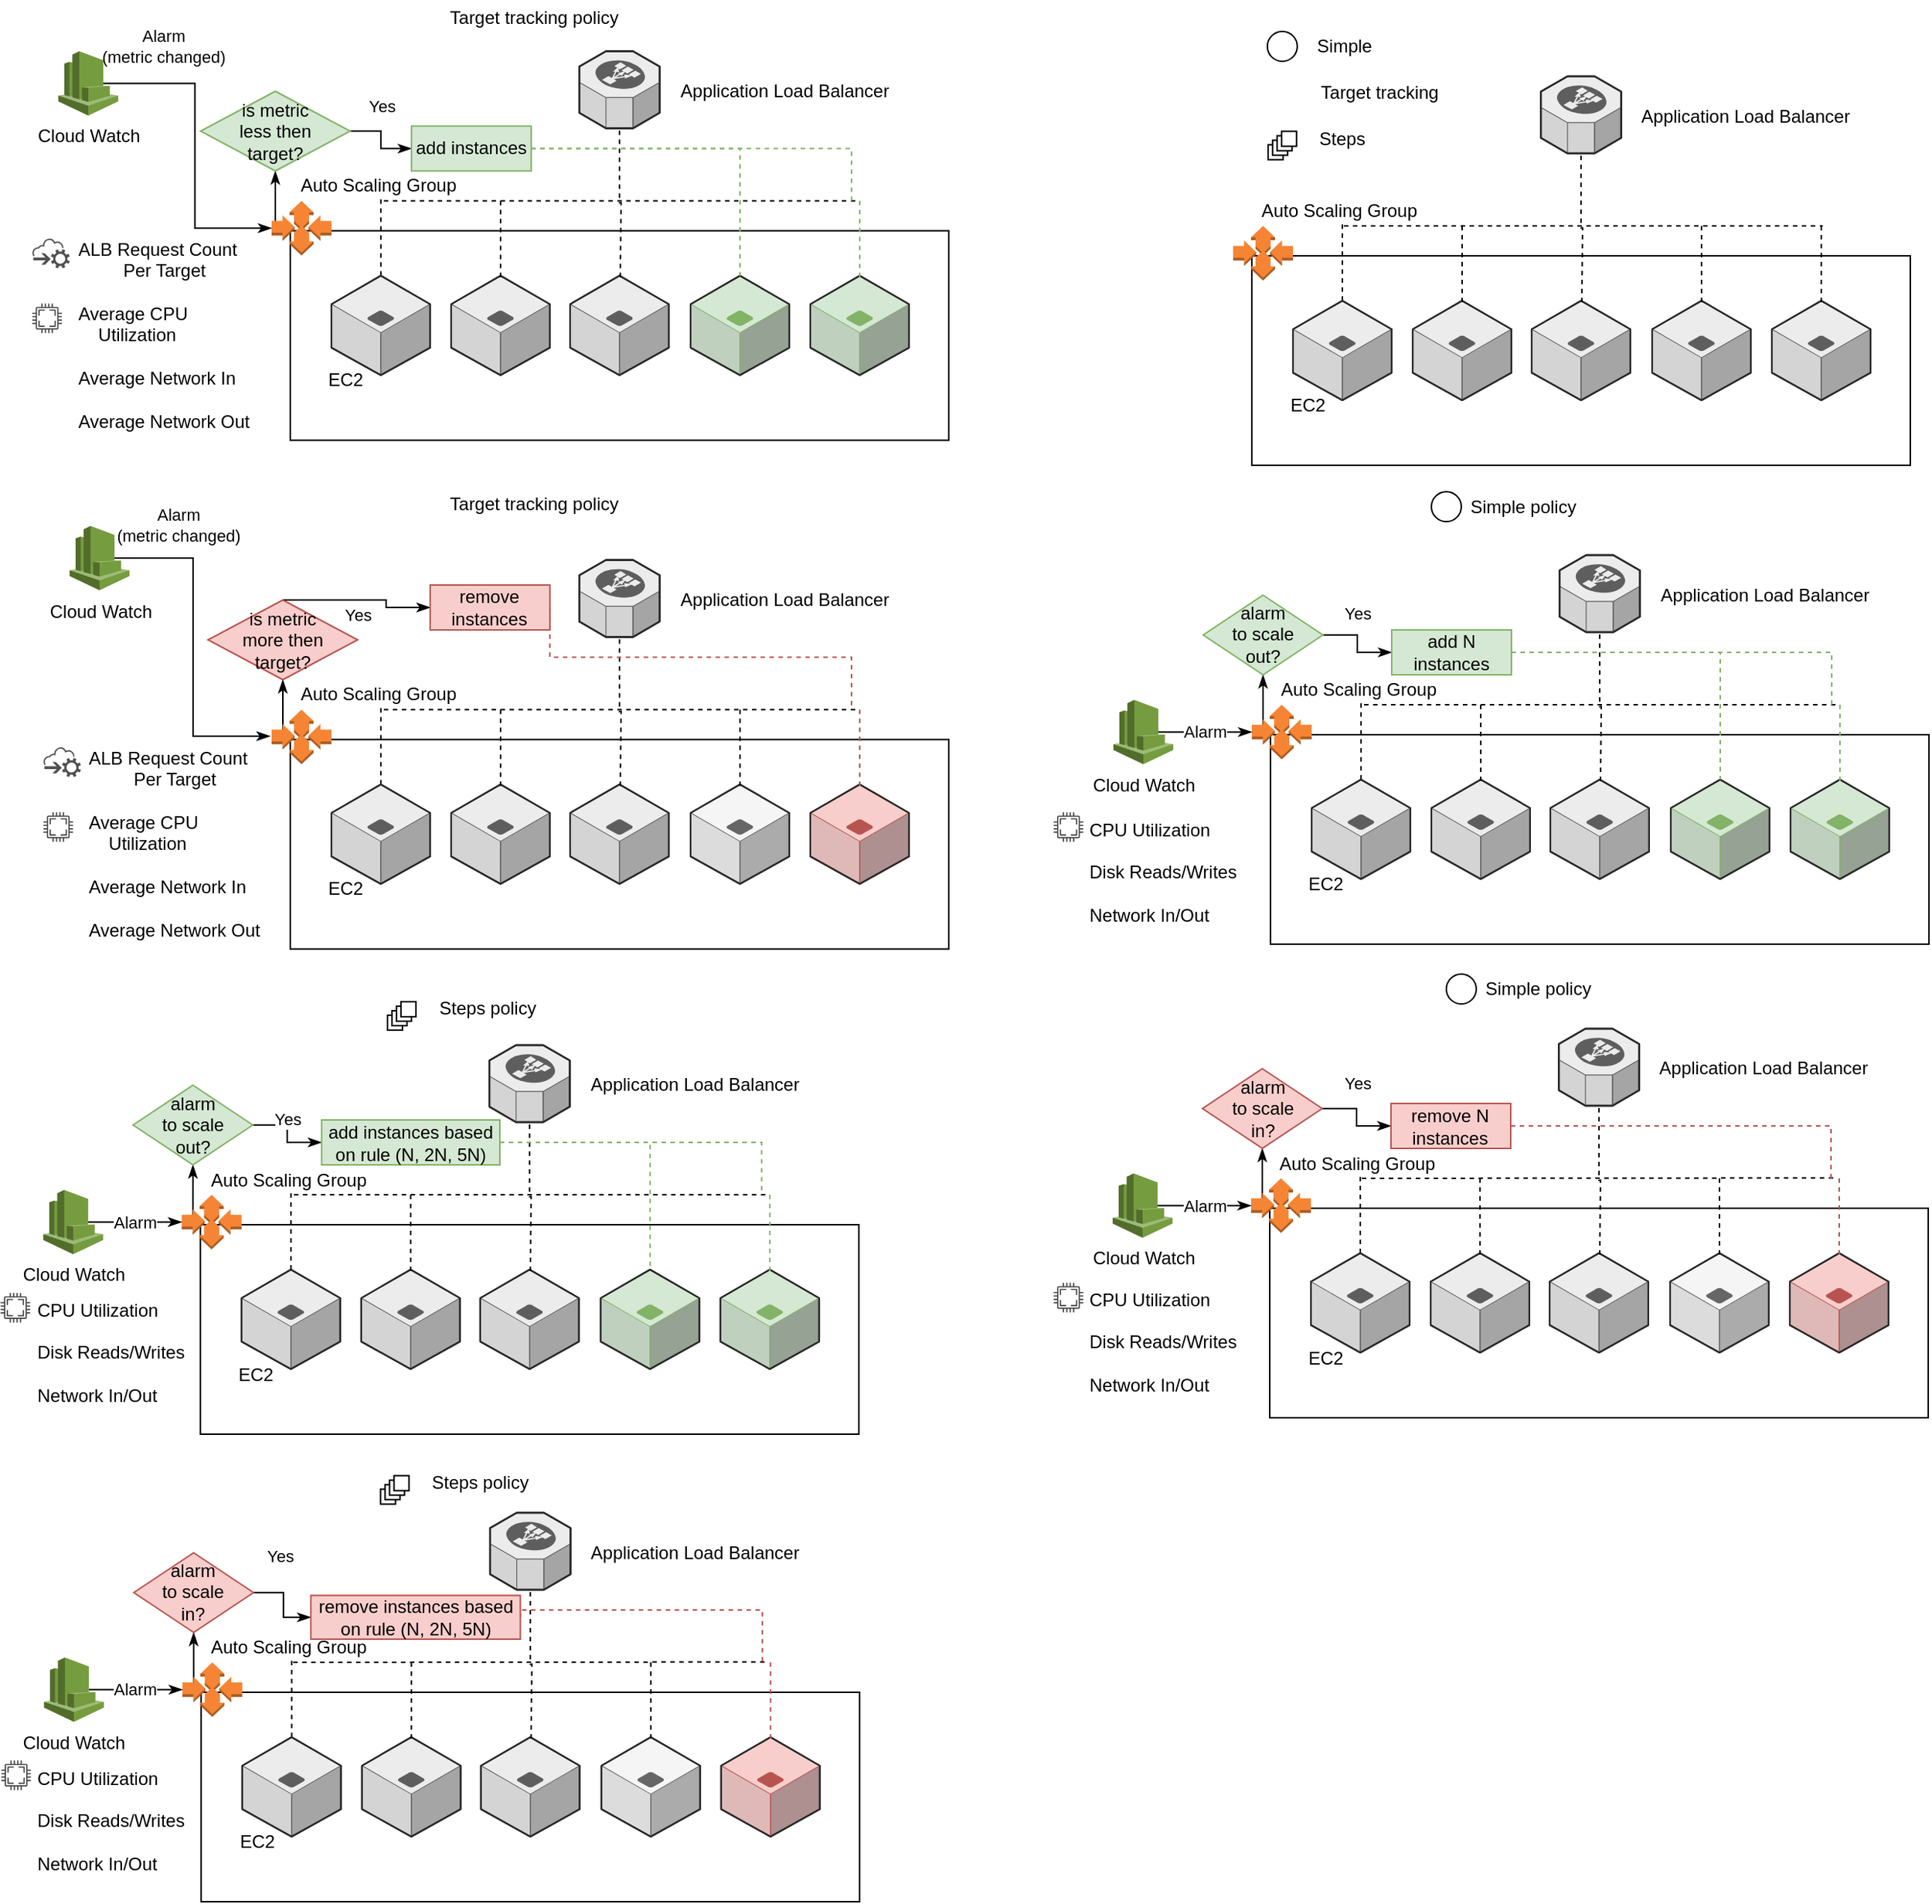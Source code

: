 <mxfile version="12.7.0" type="device"><diagram name="Page-1" id="aaaa8250-4180-3840-79b5-4cada1eebb92"><mxGraphModel dx="2568" dy="1768" grid="1" gridSize="10" guides="1" tooltips="1" connect="1" arrows="1" fold="1" page="1" pageScale="1" pageWidth="850" pageHeight="1100" background="#ffffff" math="0" shadow="0"><root><mxCell id="0"/><mxCell id="1" parent="0"/><mxCell id="WH1-BuX7vjpzt0913NSU-168" value="Yes" style="edgeStyle=orthogonalEdgeStyle;rounded=0;orthogonalLoop=1;jettySize=auto;html=1;exitX=0.5;exitY=0;exitDx=0;exitDy=0;entryX=0;entryY=0.5;entryDx=0;entryDy=0;endArrow=classicThin;endFill=1;" edge="1" parent="1" source="WH1-BuX7vjpzt0913NSU-169" target="WH1-BuX7vjpzt0913NSU-171"><mxGeometry x="0.431" y="-20" relative="1" as="geometry"><mxPoint x="-19" y="-15" as="offset"/><Array as="points"><mxPoint x="-546" y="400"/><mxPoint x="-546" y="405"/></Array></mxGeometry></mxCell><mxCell id="WH1-BuX7vjpzt0913NSU-262" value="&lt;div&gt;Alarm &lt;br&gt;&lt;/div&gt;&lt;div&gt;(metric changed)&lt;/div&gt;" style="edgeStyle=orthogonalEdgeStyle;rounded=0;orthogonalLoop=1;jettySize=auto;html=1;exitX=0.75;exitY=0.5;exitDx=0;exitDy=0;exitPerimeter=0;entryX=0;entryY=0.5;entryDx=0;entryDy=0;entryPerimeter=0;endArrow=classicThin;endFill=1;" edge="1" parent="1" source="WH1-BuX7vjpzt0913NSU-263" target="WH1-BuX7vjpzt0913NSU-240"><mxGeometry x="-0.618" y="25" relative="1" as="geometry"><mxPoint as="offset"/></mxGeometry></mxCell><mxCell id="WH1-BuX7vjpzt0913NSU-172" value="&lt;div&gt;Alarm &lt;br&gt;&lt;/div&gt;&lt;div&gt;(metric changed)&lt;/div&gt;" style="edgeStyle=orthogonalEdgeStyle;rounded=0;orthogonalLoop=1;jettySize=auto;html=1;exitX=0.75;exitY=0.5;exitDx=0;exitDy=0;exitPerimeter=0;entryX=0;entryY=0.5;entryDx=0;entryDy=0;entryPerimeter=0;endArrow=classicThin;endFill=1;" edge="1" parent="1" source="WH1-BuX7vjpzt0913NSU-173"><mxGeometry x="-0.618" y="22" relative="1" as="geometry"><mxPoint x="-686" y="490.5" as="sourcePoint"/><mxPoint x="-623.52" y="490.5" as="targetPoint"/><Array as="points"><mxPoint x="-675" y="372"/><mxPoint x="-675" y="491"/><mxPoint x="-623" y="491"/></Array><mxPoint as="offset"/></mxGeometry></mxCell><mxCell id="WH1-BuX7vjpzt0913NSU-16" value="" style="rounded=0;whiteSpace=wrap;html=1;" vertex="1" parent="1"><mxGeometry x="32.48" y="170" width="440" height="140" as="geometry"/></mxCell><mxCell id="WH1-BuX7vjpzt0913NSU-2" value="" style="outlineConnect=0;dashed=0;verticalLabelPosition=bottom;verticalAlign=top;align=center;html=1;shape=mxgraph.aws3.auto_scaling;fillColor=#F58534;gradientColor=none;" vertex="1" parent="1"><mxGeometry x="20" y="150" width="40" height="36.5" as="geometry"/></mxCell><mxCell id="WH1-BuX7vjpzt0913NSU-9" value="" style="verticalLabelPosition=bottom;html=1;verticalAlign=top;strokeWidth=1;align=center;outlineConnect=0;dashed=0;outlineConnect=0;shape=mxgraph.aws3d.application_server;fillColor=#ECECEC;strokeColor=#5E5E5E;aspect=fixed;" vertex="1" parent="1"><mxGeometry x="380" y="200" width="65.96" height="66.5" as="geometry"/></mxCell><mxCell id="WH1-BuX7vjpzt0913NSU-22" value="" style="edgeStyle=orthogonalEdgeStyle;rounded=0;orthogonalLoop=1;jettySize=auto;html=1;dashed=1;endArrow=none;endFill=0;" edge="1" parent="1" source="WH1-BuX7vjpzt0913NSU-10"><mxGeometry relative="1" as="geometry"><mxPoint x="93" y="148" as="targetPoint"/></mxGeometry></mxCell><mxCell id="WH1-BuX7vjpzt0913NSU-10" value="" style="verticalLabelPosition=bottom;html=1;verticalAlign=top;strokeWidth=1;align=center;outlineConnect=0;dashed=0;outlineConnect=0;shape=mxgraph.aws3d.application_server;fillColor=#ECECEC;strokeColor=#5E5E5E;aspect=fixed;" vertex="1" parent="1"><mxGeometry x="60" y="200" width="65.96" height="66.5" as="geometry"/></mxCell><mxCell id="WH1-BuX7vjpzt0913NSU-11" value="" style="verticalLabelPosition=bottom;html=1;verticalAlign=top;strokeWidth=1;align=center;outlineConnect=0;dashed=0;outlineConnect=0;shape=mxgraph.aws3d.application_server;fillColor=#ECECEC;strokeColor=#5E5E5E;aspect=fixed;" vertex="1" parent="1"><mxGeometry x="300" y="200" width="65.96" height="66.5" as="geometry"/></mxCell><mxCell id="WH1-BuX7vjpzt0913NSU-12" value="" style="verticalLabelPosition=bottom;html=1;verticalAlign=top;strokeWidth=1;align=center;outlineConnect=0;dashed=0;outlineConnect=0;shape=mxgraph.aws3d.application_server;fillColor=#ECECEC;strokeColor=#5E5E5E;aspect=fixed;" vertex="1" parent="1"><mxGeometry x="219.5" y="200" width="65.96" height="66.5" as="geometry"/></mxCell><mxCell id="WH1-BuX7vjpzt0913NSU-13" value="" style="verticalLabelPosition=bottom;html=1;verticalAlign=top;strokeWidth=1;align=center;outlineConnect=0;dashed=0;outlineConnect=0;shape=mxgraph.aws3d.application_server;fillColor=#ECECEC;strokeColor=#5E5E5E;aspect=fixed;" vertex="1" parent="1"><mxGeometry x="140.0" y="200" width="65.96" height="66.5" as="geometry"/></mxCell><mxCell id="WH1-BuX7vjpzt0913NSU-14" value="" style="verticalLabelPosition=bottom;html=1;verticalAlign=top;strokeWidth=1;align=center;outlineConnect=0;dashed=0;outlineConnect=0;shape=mxgraph.aws3d.elasticLoadBalancing;fillColor=#ECECEC;strokeColor=#5E5E5E;aspect=fixed;" vertex="1" parent="1"><mxGeometry x="225.61" y="50" width="53.74" height="51.5" as="geometry"/></mxCell><mxCell id="WH1-BuX7vjpzt0913NSU-18" value="" style="endArrow=none;dashed=1;html=1;" edge="1" parent="1"><mxGeometry width="50" height="50" relative="1" as="geometry"><mxPoint x="94" y="150" as="sourcePoint"/><mxPoint x="414" y="150" as="targetPoint"/></mxGeometry></mxCell><mxCell id="WH1-BuX7vjpzt0913NSU-23" value="" style="edgeStyle=orthogonalEdgeStyle;rounded=0;orthogonalLoop=1;jettySize=auto;html=1;dashed=1;endArrow=none;endFill=0;" edge="1" parent="1"><mxGeometry relative="1" as="geometry"><mxPoint x="173" y="201" as="sourcePoint"/><mxPoint x="173" y="149" as="targetPoint"/><Array as="points"><mxPoint x="173" y="171"/><mxPoint x="173" y="171"/></Array></mxGeometry></mxCell><mxCell id="WH1-BuX7vjpzt0913NSU-24" value="" style="edgeStyle=orthogonalEdgeStyle;rounded=0;orthogonalLoop=1;jettySize=auto;html=1;dashed=1;endArrow=none;endFill=0;" edge="1" parent="1" target="WH1-BuX7vjpzt0913NSU-14"><mxGeometry relative="1" as="geometry"><mxPoint x="253" y="201" as="sourcePoint"/><mxPoint x="253" y="149" as="targetPoint"/><Array as="points"/></mxGeometry></mxCell><mxCell id="WH1-BuX7vjpzt0913NSU-25" value="" style="edgeStyle=orthogonalEdgeStyle;rounded=0;orthogonalLoop=1;jettySize=auto;html=1;dashed=1;endArrow=none;endFill=0;" edge="1" parent="1"><mxGeometry relative="1" as="geometry"><mxPoint x="333" y="201" as="sourcePoint"/><mxPoint x="333" y="149" as="targetPoint"/><Array as="points"><mxPoint x="333" y="171"/><mxPoint x="333" y="171"/></Array></mxGeometry></mxCell><mxCell id="WH1-BuX7vjpzt0913NSU-26" value="" style="edgeStyle=orthogonalEdgeStyle;rounded=0;orthogonalLoop=1;jettySize=auto;html=1;dashed=1;endArrow=none;endFill=0;" edge="1" parent="1"><mxGeometry relative="1" as="geometry"><mxPoint x="413" y="201" as="sourcePoint"/><mxPoint x="413" y="149" as="targetPoint"/><Array as="points"><mxPoint x="413" y="171"/><mxPoint x="413" y="171"/></Array></mxGeometry></mxCell><mxCell id="WH1-BuX7vjpzt0913NSU-27" value="Application Load Balancer" style="text;html=1;strokeColor=none;fillColor=none;align=center;verticalAlign=middle;whiteSpace=wrap;rounded=0;" vertex="1" parent="1"><mxGeometry x="285.46" y="66.75" width="154.54" height="20" as="geometry"/></mxCell><mxCell id="WH1-BuX7vjpzt0913NSU-28" value="Auto Scaling Group" style="text;html=1;strokeColor=none;fillColor=none;align=center;verticalAlign=middle;whiteSpace=wrap;rounded=0;" vertex="1" parent="1"><mxGeometry x="32.48" y="130" width="117.52" height="20" as="geometry"/></mxCell><mxCell id="WH1-BuX7vjpzt0913NSU-29" value="EC2" style="text;html=1;strokeColor=none;fillColor=none;align=center;verticalAlign=middle;whiteSpace=wrap;rounded=0;" vertex="1" parent="1"><mxGeometry x="50" y="260" width="40" height="20" as="geometry"/></mxCell><mxCell id="WH1-BuX7vjpzt0913NSU-39" value="" style="shape=image;html=1;verticalAlign=top;verticalLabelPosition=bottom;labelBackgroundColor=#ffffff;imageAspect=0;aspect=fixed;image=https://cdn0.iconfinder.com/data/icons/feather/96/target-128.png" vertex="1" parent="1"><mxGeometry x="40" y="50" width="25.75" height="25.75" as="geometry"/></mxCell><mxCell id="WH1-BuX7vjpzt0913NSU-40" value="Target tracking" style="text;html=1;strokeColor=none;fillColor=none;align=center;verticalAlign=middle;whiteSpace=wrap;rounded=0;" vertex="1" parent="1"><mxGeometry x="76.25" y="51" width="83.75" height="20" as="geometry"/></mxCell><mxCell id="WH1-BuX7vjpzt0913NSU-41" value="" style="ellipse;whiteSpace=wrap;html=1;" vertex="1" parent="1"><mxGeometry x="42.87" y="20" width="20" height="20" as="geometry"/></mxCell><mxCell id="WH1-BuX7vjpzt0913NSU-42" value="Simple" style="text;html=1;strokeColor=none;fillColor=none;align=center;verticalAlign=middle;whiteSpace=wrap;rounded=0;" vertex="1" parent="1"><mxGeometry x="76.25" y="20" width="36.76" height="20" as="geometry"/></mxCell><mxCell id="WH1-BuX7vjpzt0913NSU-47" value="" style="group" vertex="1" connectable="0" parent="1"><mxGeometry x="43.37" y="86.75" width="19" height="19" as="geometry"/></mxCell><mxCell id="WH1-BuX7vjpzt0913NSU-43" value="" style="rounded=0;whiteSpace=wrap;html=1;" vertex="1" parent="WH1-BuX7vjpzt0913NSU-47"><mxGeometry y="9" width="10" height="10" as="geometry"/></mxCell><mxCell id="WH1-BuX7vjpzt0913NSU-44" value="" style="rounded=0;whiteSpace=wrap;html=1;" vertex="1" parent="WH1-BuX7vjpzt0913NSU-47"><mxGeometry x="3" y="6" width="10" height="10" as="geometry"/></mxCell><mxCell id="WH1-BuX7vjpzt0913NSU-45" value="" style="rounded=0;whiteSpace=wrap;html=1;" vertex="1" parent="WH1-BuX7vjpzt0913NSU-47"><mxGeometry x="6" y="3" width="10" height="10" as="geometry"/></mxCell><mxCell id="WH1-BuX7vjpzt0913NSU-46" value="" style="rounded=0;whiteSpace=wrap;html=1;" vertex="1" parent="WH1-BuX7vjpzt0913NSU-47"><mxGeometry x="9" width="10" height="10" as="geometry"/></mxCell><mxCell id="WH1-BuX7vjpzt0913NSU-50" value="Steps" style="text;html=1;strokeColor=none;fillColor=none;align=center;verticalAlign=middle;whiteSpace=wrap;rounded=0;" vertex="1" parent="1"><mxGeometry x="76.25" y="81.5" width="33.75" height="20" as="geometry"/></mxCell><mxCell id="WH1-BuX7vjpzt0913NSU-51" value="" style="rounded=0;whiteSpace=wrap;html=1;" vertex="1" parent="1"><mxGeometry x="44.96" y="490" width="440" height="140" as="geometry"/></mxCell><mxCell id="WH1-BuX7vjpzt0913NSU-121" style="edgeStyle=orthogonalEdgeStyle;rounded=0;orthogonalLoop=1;jettySize=auto;html=1;exitX=0;exitY=0.5;exitDx=0;exitDy=0;exitPerimeter=0;entryX=0.5;entryY=1;entryDx=0;entryDy=0;endArrow=classicThin;endFill=1;" edge="1" parent="1" source="WH1-BuX7vjpzt0913NSU-52" target="WH1-BuX7vjpzt0913NSU-84"><mxGeometry relative="1" as="geometry"/></mxCell><mxCell id="WH1-BuX7vjpzt0913NSU-52" value="" style="outlineConnect=0;dashed=0;verticalLabelPosition=bottom;verticalAlign=top;align=center;html=1;shape=mxgraph.aws3.auto_scaling;fillColor=#F58534;gradientColor=none;" vertex="1" parent="1"><mxGeometry x="32.48" y="470" width="40" height="36.5" as="geometry"/></mxCell><mxCell id="WH1-BuX7vjpzt0913NSU-53" value="" style="verticalLabelPosition=bottom;html=1;verticalAlign=top;strokeWidth=1;align=center;outlineConnect=0;dashed=0;outlineConnect=0;shape=mxgraph.aws3d.application_server;fillColor=#d5e8d4;strokeColor=#82b366;aspect=fixed;" vertex="1" parent="1"><mxGeometry x="392.48" y="520" width="65.96" height="66.5" as="geometry"/></mxCell><mxCell id="WH1-BuX7vjpzt0913NSU-54" value="" style="edgeStyle=orthogonalEdgeStyle;rounded=0;orthogonalLoop=1;jettySize=auto;html=1;dashed=1;endArrow=none;endFill=0;" edge="1" parent="1" source="WH1-BuX7vjpzt0913NSU-55"><mxGeometry relative="1" as="geometry"><mxPoint x="105.48" y="468" as="targetPoint"/></mxGeometry></mxCell><mxCell id="WH1-BuX7vjpzt0913NSU-55" value="" style="verticalLabelPosition=bottom;html=1;verticalAlign=top;strokeWidth=1;align=center;outlineConnect=0;dashed=0;outlineConnect=0;shape=mxgraph.aws3d.application_server;fillColor=#ECECEC;strokeColor=#5E5E5E;aspect=fixed;" vertex="1" parent="1"><mxGeometry x="72.48" y="520" width="65.96" height="66.5" as="geometry"/></mxCell><mxCell id="WH1-BuX7vjpzt0913NSU-56" value="" style="verticalLabelPosition=bottom;html=1;verticalAlign=top;strokeWidth=1;align=center;outlineConnect=0;dashed=0;outlineConnect=0;shape=mxgraph.aws3d.application_server;fillColor=#d5e8d4;strokeColor=#82b366;aspect=fixed;" vertex="1" parent="1"><mxGeometry x="312.48" y="520" width="65.96" height="66.5" as="geometry"/></mxCell><mxCell id="WH1-BuX7vjpzt0913NSU-57" value="" style="verticalLabelPosition=bottom;html=1;verticalAlign=top;strokeWidth=1;align=center;outlineConnect=0;dashed=0;outlineConnect=0;shape=mxgraph.aws3d.application_server;fillColor=#ECECEC;strokeColor=#5E5E5E;aspect=fixed;" vertex="1" parent="1"><mxGeometry x="231.98" y="520" width="65.96" height="66.5" as="geometry"/></mxCell><mxCell id="WH1-BuX7vjpzt0913NSU-58" value="" style="verticalLabelPosition=bottom;html=1;verticalAlign=top;strokeWidth=1;align=center;outlineConnect=0;dashed=0;outlineConnect=0;shape=mxgraph.aws3d.application_server;fillColor=#ECECEC;strokeColor=#5E5E5E;aspect=fixed;" vertex="1" parent="1"><mxGeometry x="152.48" y="520" width="65.96" height="66.5" as="geometry"/></mxCell><mxCell id="WH1-BuX7vjpzt0913NSU-59" value="" style="verticalLabelPosition=bottom;html=1;verticalAlign=top;strokeWidth=1;align=center;outlineConnect=0;dashed=0;outlineConnect=0;shape=mxgraph.aws3d.elasticLoadBalancing;fillColor=#ECECEC;strokeColor=#5E5E5E;aspect=fixed;" vertex="1" parent="1"><mxGeometry x="238.09" y="370" width="53.74" height="51.5" as="geometry"/></mxCell><mxCell id="WH1-BuX7vjpzt0913NSU-60" value="" style="endArrow=none;dashed=1;html=1;" edge="1" parent="1"><mxGeometry width="50" height="50" relative="1" as="geometry"><mxPoint x="107.48" y="470" as="sourcePoint"/><mxPoint x="425" y="470" as="targetPoint"/></mxGeometry></mxCell><mxCell id="WH1-BuX7vjpzt0913NSU-61" value="" style="edgeStyle=orthogonalEdgeStyle;rounded=0;orthogonalLoop=1;jettySize=auto;html=1;dashed=1;endArrow=none;endFill=0;" edge="1" parent="1"><mxGeometry relative="1" as="geometry"><mxPoint x="185.48" y="521" as="sourcePoint"/><mxPoint x="185.48" y="469" as="targetPoint"/><Array as="points"><mxPoint x="185.48" y="491"/><mxPoint x="185.48" y="491"/></Array></mxGeometry></mxCell><mxCell id="WH1-BuX7vjpzt0913NSU-62" value="" style="edgeStyle=orthogonalEdgeStyle;rounded=0;orthogonalLoop=1;jettySize=auto;html=1;dashed=1;endArrow=none;endFill=0;" edge="1" parent="1" target="WH1-BuX7vjpzt0913NSU-59"><mxGeometry relative="1" as="geometry"><mxPoint x="265.48" y="521" as="sourcePoint"/><mxPoint x="265.48" y="469" as="targetPoint"/><Array as="points"/></mxGeometry></mxCell><mxCell id="WH1-BuX7vjpzt0913NSU-64" value="" style="edgeStyle=orthogonalEdgeStyle;rounded=0;orthogonalLoop=1;jettySize=auto;html=1;dashed=1;endArrow=none;endFill=0;fillColor=#d5e8d4;strokeColor=#82b366;" edge="1" parent="1"><mxGeometry relative="1" as="geometry"><mxPoint x="425.48" y="521" as="sourcePoint"/><mxPoint x="425.48" y="469" as="targetPoint"/><Array as="points"><mxPoint x="425.48" y="491"/><mxPoint x="425.48" y="491"/></Array></mxGeometry></mxCell><mxCell id="WH1-BuX7vjpzt0913NSU-65" value="Application Load Balancer" style="text;html=1;strokeColor=none;fillColor=none;align=center;verticalAlign=middle;whiteSpace=wrap;rounded=0;" vertex="1" parent="1"><mxGeometry x="297.94" y="386.75" width="154.54" height="20" as="geometry"/></mxCell><mxCell id="WH1-BuX7vjpzt0913NSU-66" value="Auto Scaling Group" style="text;html=1;strokeColor=none;fillColor=none;align=center;verticalAlign=middle;whiteSpace=wrap;rounded=0;" vertex="1" parent="1"><mxGeometry x="44.96" y="450" width="117.52" height="20" as="geometry"/></mxCell><mxCell id="WH1-BuX7vjpzt0913NSU-67" value="EC2" style="text;html=1;strokeColor=none;fillColor=none;align=center;verticalAlign=middle;whiteSpace=wrap;rounded=0;" vertex="1" parent="1"><mxGeometry x="62.48" y="580" width="40" height="20" as="geometry"/></mxCell><mxCell id="WH1-BuX7vjpzt0913NSU-70" value="" style="ellipse;whiteSpace=wrap;html=1;" vertex="1" parent="1"><mxGeometry x="152.48" y="327.62" width="20" height="20" as="geometry"/></mxCell><mxCell id="WH1-BuX7vjpzt0913NSU-71" value="Simple policy" style="text;html=1;strokeColor=none;fillColor=none;align=center;verticalAlign=middle;whiteSpace=wrap;rounded=0;" vertex="1" parent="1"><mxGeometry x="172.48" y="327.62" width="83.64" height="20" as="geometry"/></mxCell><mxCell id="WH1-BuX7vjpzt0913NSU-114" value="Yes" style="edgeStyle=orthogonalEdgeStyle;rounded=0;orthogonalLoop=1;jettySize=auto;html=1;exitX=1;exitY=0.5;exitDx=0;exitDy=0;entryX=0;entryY=0.5;entryDx=0;entryDy=0;endArrow=classicThin;endFill=1;" edge="1" parent="1" source="WH1-BuX7vjpzt0913NSU-84" target="WH1-BuX7vjpzt0913NSU-87"><mxGeometry x="-0.201" y="13" relative="1" as="geometry"><mxPoint x="-13" y="-14" as="offset"/></mxGeometry></mxCell><mxCell id="WH1-BuX7vjpzt0913NSU-84" value="&lt;div&gt;alarm &lt;br&gt;&lt;/div&gt;&lt;div&gt;to scale &lt;br&gt;&lt;/div&gt;&lt;div&gt;out?&lt;/div&gt;" style="rhombus;whiteSpace=wrap;html=1;fillColor=#d5e8d4;strokeColor=#82b366;" vertex="1" parent="1"><mxGeometry x="7.105e-15" y="396.75" width="80" height="53.25" as="geometry"/></mxCell><mxCell id="WH1-BuX7vjpzt0913NSU-115" style="edgeStyle=orthogonalEdgeStyle;rounded=0;orthogonalLoop=1;jettySize=auto;html=1;exitX=1;exitY=0.5;exitDx=0;exitDy=0;dashed=1;endArrow=none;endFill=0;fillColor=#d5e8d4;strokeColor=#82b366;" edge="1" parent="1" source="WH1-BuX7vjpzt0913NSU-87"><mxGeometry relative="1" as="geometry"><mxPoint x="420" y="470" as="targetPoint"/><Array as="points"><mxPoint x="420" y="435"/></Array></mxGeometry></mxCell><mxCell id="WH1-BuX7vjpzt0913NSU-291" style="edgeStyle=orthogonalEdgeStyle;rounded=0;orthogonalLoop=1;jettySize=auto;html=1;exitX=1;exitY=0.5;exitDx=0;exitDy=0;dashed=1;endArrow=none;endFill=0;fillColor=#d5e8d4;strokeColor=#82b366;" edge="1" parent="1" source="WH1-BuX7vjpzt0913NSU-87" target="WH1-BuX7vjpzt0913NSU-56"><mxGeometry relative="1" as="geometry"/></mxCell><mxCell id="WH1-BuX7vjpzt0913NSU-87" value="add N instances" style="rounded=0;whiteSpace=wrap;html=1;fillColor=#d5e8d4;strokeColor=#82b366;" vertex="1" parent="1"><mxGeometry x="125.96" y="420" width="80" height="30" as="geometry"/></mxCell><mxCell id="WH1-BuX7vjpzt0913NSU-120" value="Alarm" style="edgeStyle=orthogonalEdgeStyle;rounded=0;orthogonalLoop=1;jettySize=auto;html=1;exitX=0.75;exitY=0.5;exitDx=0;exitDy=0;exitPerimeter=0;entryX=0;entryY=0.5;entryDx=0;entryDy=0;entryPerimeter=0;endArrow=classicThin;endFill=1;" edge="1" parent="1" source="WH1-BuX7vjpzt0913NSU-116" target="WH1-BuX7vjpzt0913NSU-52"><mxGeometry relative="1" as="geometry"/></mxCell><mxCell id="WH1-BuX7vjpzt0913NSU-116" value="Cloud Watch" style="outlineConnect=0;dashed=0;verticalLabelPosition=bottom;verticalAlign=top;align=center;html=1;shape=mxgraph.aws3.cloudwatch;fillColor=#759C3E;gradientColor=none;" vertex="1" parent="1"><mxGeometry x="-60" y="466.75" width="40" height="43" as="geometry"/></mxCell><mxCell id="WH1-BuX7vjpzt0913NSU-122" value="" style="rounded=0;whiteSpace=wrap;html=1;" vertex="1" parent="1"><mxGeometry x="44.48" y="806.5" width="440" height="140" as="geometry"/></mxCell><mxCell id="WH1-BuX7vjpzt0913NSU-123" style="edgeStyle=orthogonalEdgeStyle;rounded=0;orthogonalLoop=1;jettySize=auto;html=1;exitX=0;exitY=0.5;exitDx=0;exitDy=0;exitPerimeter=0;entryX=0.5;entryY=1;entryDx=0;entryDy=0;endArrow=classicThin;endFill=1;" edge="1" parent="1" source="WH1-BuX7vjpzt0913NSU-124" target="WH1-BuX7vjpzt0913NSU-143"><mxGeometry relative="1" as="geometry"/></mxCell><mxCell id="WH1-BuX7vjpzt0913NSU-124" value="" style="outlineConnect=0;dashed=0;verticalLabelPosition=bottom;verticalAlign=top;align=center;html=1;shape=mxgraph.aws3.auto_scaling;fillColor=#F58534;gradientColor=none;" vertex="1" parent="1"><mxGeometry x="32.0" y="786.5" width="40" height="36.5" as="geometry"/></mxCell><mxCell id="WH1-BuX7vjpzt0913NSU-125" value="" style="verticalLabelPosition=bottom;html=1;verticalAlign=top;strokeWidth=1;align=center;outlineConnect=0;dashed=0;outlineConnect=0;shape=mxgraph.aws3d.application_server;fillColor=#f8cecc;strokeColor=#b85450;aspect=fixed;" vertex="1" parent="1"><mxGeometry x="392" y="836.5" width="65.96" height="66.5" as="geometry"/></mxCell><mxCell id="WH1-BuX7vjpzt0913NSU-126" value="" style="edgeStyle=orthogonalEdgeStyle;rounded=0;orthogonalLoop=1;jettySize=auto;html=1;dashed=1;endArrow=none;endFill=0;" edge="1" parent="1" source="WH1-BuX7vjpzt0913NSU-127"><mxGeometry relative="1" as="geometry"><mxPoint x="105.0" y="784.5" as="targetPoint"/></mxGeometry></mxCell><mxCell id="WH1-BuX7vjpzt0913NSU-127" value="" style="verticalLabelPosition=bottom;html=1;verticalAlign=top;strokeWidth=1;align=center;outlineConnect=0;dashed=0;outlineConnect=0;shape=mxgraph.aws3d.application_server;fillColor=#ECECEC;strokeColor=#5E5E5E;aspect=fixed;" vertex="1" parent="1"><mxGeometry x="72" y="836.5" width="65.96" height="66.5" as="geometry"/></mxCell><mxCell id="WH1-BuX7vjpzt0913NSU-128" value="" style="verticalLabelPosition=bottom;html=1;verticalAlign=top;strokeWidth=1;align=center;outlineConnect=0;dashed=0;outlineConnect=0;shape=mxgraph.aws3d.application_server;fillColor=#f5f5f5;strokeColor=#666666;aspect=fixed;fontColor=#333333;" vertex="1" parent="1"><mxGeometry x="312" y="836.5" width="65.96" height="66.5" as="geometry"/></mxCell><mxCell id="WH1-BuX7vjpzt0913NSU-129" value="" style="verticalLabelPosition=bottom;html=1;verticalAlign=top;strokeWidth=1;align=center;outlineConnect=0;dashed=0;outlineConnect=0;shape=mxgraph.aws3d.application_server;fillColor=#ECECEC;strokeColor=#5E5E5E;aspect=fixed;" vertex="1" parent="1"><mxGeometry x="231.5" y="836.5" width="65.96" height="66.5" as="geometry"/></mxCell><mxCell id="WH1-BuX7vjpzt0913NSU-130" value="" style="verticalLabelPosition=bottom;html=1;verticalAlign=top;strokeWidth=1;align=center;outlineConnect=0;dashed=0;outlineConnect=0;shape=mxgraph.aws3d.application_server;fillColor=#ECECEC;strokeColor=#5E5E5E;aspect=fixed;" vertex="1" parent="1"><mxGeometry x="152.0" y="836.5" width="65.96" height="66.5" as="geometry"/></mxCell><mxCell id="WH1-BuX7vjpzt0913NSU-131" value="" style="verticalLabelPosition=bottom;html=1;verticalAlign=top;strokeWidth=1;align=center;outlineConnect=0;dashed=0;outlineConnect=0;shape=mxgraph.aws3d.elasticLoadBalancing;fillColor=#ECECEC;strokeColor=#5E5E5E;aspect=fixed;" vertex="1" parent="1"><mxGeometry x="237.61" y="686.5" width="53.74" height="51.5" as="geometry"/></mxCell><mxCell id="WH1-BuX7vjpzt0913NSU-132" value="" style="endArrow=none;dashed=1;html=1;" edge="1" parent="1"><mxGeometry width="50" height="50" relative="1" as="geometry"><mxPoint x="106.0" y="786.5" as="sourcePoint"/><mxPoint x="423.52" y="786.25" as="targetPoint"/></mxGeometry></mxCell><mxCell id="WH1-BuX7vjpzt0913NSU-133" value="" style="edgeStyle=orthogonalEdgeStyle;rounded=0;orthogonalLoop=1;jettySize=auto;html=1;dashed=1;endArrow=none;endFill=0;" edge="1" parent="1"><mxGeometry relative="1" as="geometry"><mxPoint x="185.0" y="837.5" as="sourcePoint"/><mxPoint x="185.0" y="785.5" as="targetPoint"/><Array as="points"><mxPoint x="185" y="807.5"/><mxPoint x="185" y="807.5"/></Array></mxGeometry></mxCell><mxCell id="WH1-BuX7vjpzt0913NSU-134" value="" style="edgeStyle=orthogonalEdgeStyle;rounded=0;orthogonalLoop=1;jettySize=auto;html=1;dashed=1;endArrow=none;endFill=0;" edge="1" parent="1" target="WH1-BuX7vjpzt0913NSU-131"><mxGeometry relative="1" as="geometry"><mxPoint x="265" y="837.5" as="sourcePoint"/><mxPoint x="265" y="785.5" as="targetPoint"/><Array as="points"/></mxGeometry></mxCell><mxCell id="WH1-BuX7vjpzt0913NSU-135" value="" style="edgeStyle=orthogonalEdgeStyle;rounded=0;orthogonalLoop=1;jettySize=auto;html=1;dashed=1;endArrow=none;endFill=0;" edge="1" parent="1"><mxGeometry relative="1" as="geometry"><mxPoint x="345" y="837.5" as="sourcePoint"/><mxPoint x="345" y="785.5" as="targetPoint"/><Array as="points"><mxPoint x="345" y="807.5"/><mxPoint x="345" y="807.5"/></Array></mxGeometry></mxCell><mxCell id="WH1-BuX7vjpzt0913NSU-136" value="" style="edgeStyle=orthogonalEdgeStyle;rounded=0;orthogonalLoop=1;jettySize=auto;html=1;dashed=1;endArrow=none;endFill=0;fillColor=#f8cecc;strokeColor=#b85450;" edge="1" parent="1"><mxGeometry relative="1" as="geometry"><mxPoint x="425" y="837.5" as="sourcePoint"/><mxPoint x="425" y="785.5" as="targetPoint"/><Array as="points"><mxPoint x="425" y="807.5"/><mxPoint x="425" y="807.5"/></Array></mxGeometry></mxCell><mxCell id="WH1-BuX7vjpzt0913NSU-137" value="Application Load Balancer" style="text;html=1;strokeColor=none;fillColor=none;align=center;verticalAlign=middle;whiteSpace=wrap;rounded=0;" vertex="1" parent="1"><mxGeometry x="297.46" y="703.25" width="154.54" height="20" as="geometry"/></mxCell><mxCell id="WH1-BuX7vjpzt0913NSU-138" value="Auto Scaling Group" style="text;html=1;strokeColor=none;fillColor=none;align=center;verticalAlign=middle;whiteSpace=wrap;rounded=0;" vertex="1" parent="1"><mxGeometry x="44.48" y="766.5" width="117.52" height="20" as="geometry"/></mxCell><mxCell id="WH1-BuX7vjpzt0913NSU-139" value="EC2" style="text;html=1;strokeColor=none;fillColor=none;align=center;verticalAlign=middle;whiteSpace=wrap;rounded=0;" vertex="1" parent="1"><mxGeometry x="62.0" y="896.5" width="40" height="20" as="geometry"/></mxCell><mxCell id="WH1-BuX7vjpzt0913NSU-140" value="" style="ellipse;whiteSpace=wrap;html=1;" vertex="1" parent="1"><mxGeometry x="162.48" y="650" width="20" height="20" as="geometry"/></mxCell><mxCell id="WH1-BuX7vjpzt0913NSU-141" value="Simple policy" style="text;html=1;strokeColor=none;fillColor=none;align=center;verticalAlign=middle;whiteSpace=wrap;rounded=0;" vertex="1" parent="1"><mxGeometry x="182.48" y="650" width="83.64" height="20" as="geometry"/></mxCell><mxCell id="WH1-BuX7vjpzt0913NSU-142" value="Yes" style="edgeStyle=orthogonalEdgeStyle;rounded=0;orthogonalLoop=1;jettySize=auto;html=1;exitX=1;exitY=0.5;exitDx=0;exitDy=0;entryX=0;entryY=0.5;entryDx=0;entryDy=0;endArrow=classicThin;endFill=1;" edge="1" parent="1" source="WH1-BuX7vjpzt0913NSU-143" target="WH1-BuX7vjpzt0913NSU-145"><mxGeometry x="-0.203" y="17" relative="1" as="geometry"><mxPoint x="-17" y="-17" as="offset"/></mxGeometry></mxCell><mxCell id="WH1-BuX7vjpzt0913NSU-143" value="&lt;div&gt;alarm &lt;br&gt;&lt;/div&gt;&lt;div&gt;to scale &lt;br&gt;&lt;/div&gt;&lt;div&gt;in?&lt;/div&gt;" style="rhombus;whiteSpace=wrap;html=1;fillColor=#f8cecc;strokeColor=#b85450;" vertex="1" parent="1"><mxGeometry x="-0.48" y="713.25" width="80" height="53.25" as="geometry"/></mxCell><mxCell id="WH1-BuX7vjpzt0913NSU-144" style="edgeStyle=orthogonalEdgeStyle;rounded=0;orthogonalLoop=1;jettySize=auto;html=1;exitX=1;exitY=0.5;exitDx=0;exitDy=0;dashed=1;endArrow=none;endFill=0;fillColor=#f8cecc;strokeColor=#b85450;" edge="1" parent="1" source="WH1-BuX7vjpzt0913NSU-145"><mxGeometry relative="1" as="geometry"><mxPoint x="419.52" y="786.5" as="targetPoint"/><Array as="points"><mxPoint x="419.52" y="751.5"/></Array></mxGeometry></mxCell><mxCell id="WH1-BuX7vjpzt0913NSU-145" value="remove N instances" style="rounded=0;whiteSpace=wrap;html=1;fillColor=#f8cecc;strokeColor=#b85450;" vertex="1" parent="1"><mxGeometry x="125.48" y="736.5" width="80" height="30" as="geometry"/></mxCell><mxCell id="WH1-BuX7vjpzt0913NSU-146" value="Alarm" style="edgeStyle=orthogonalEdgeStyle;rounded=0;orthogonalLoop=1;jettySize=auto;html=1;exitX=0.75;exitY=0.5;exitDx=0;exitDy=0;exitPerimeter=0;entryX=0;entryY=0.5;entryDx=0;entryDy=0;entryPerimeter=0;endArrow=classicThin;endFill=1;" edge="1" parent="1" source="WH1-BuX7vjpzt0913NSU-147" target="WH1-BuX7vjpzt0913NSU-124"><mxGeometry relative="1" as="geometry"/></mxCell><mxCell id="WH1-BuX7vjpzt0913NSU-147" value="Cloud Watch" style="outlineConnect=0;dashed=0;verticalLabelPosition=bottom;verticalAlign=top;align=center;html=1;shape=mxgraph.aws3.cloudwatch;fillColor=#759C3E;gradientColor=none;" vertex="1" parent="1"><mxGeometry x="-60.48" y="783.25" width="40" height="43" as="geometry"/></mxCell><mxCell id="WH1-BuX7vjpzt0913NSU-148" value="" style="rounded=0;whiteSpace=wrap;html=1;" vertex="1" parent="1"><mxGeometry x="-610.04" y="493.25" width="440" height="140" as="geometry"/></mxCell><mxCell id="WH1-BuX7vjpzt0913NSU-149" style="edgeStyle=orthogonalEdgeStyle;rounded=0;orthogonalLoop=1;jettySize=auto;html=1;exitX=0;exitY=0.5;exitDx=0;exitDy=0;exitPerimeter=0;entryX=0.5;entryY=1;entryDx=0;entryDy=0;endArrow=classicThin;endFill=1;" edge="1" parent="1" source="WH1-BuX7vjpzt0913NSU-150" target="WH1-BuX7vjpzt0913NSU-169"><mxGeometry relative="1" as="geometry"/></mxCell><mxCell id="WH1-BuX7vjpzt0913NSU-150" value="" style="outlineConnect=0;dashed=0;verticalLabelPosition=bottom;verticalAlign=top;align=center;html=1;shape=mxgraph.aws3.auto_scaling;fillColor=#F58534;gradientColor=none;" vertex="1" parent="1"><mxGeometry x="-622.52" y="473.25" width="40" height="36.5" as="geometry"/></mxCell><mxCell id="WH1-BuX7vjpzt0913NSU-151" value="" style="verticalLabelPosition=bottom;html=1;verticalAlign=top;strokeWidth=1;align=center;outlineConnect=0;dashed=0;outlineConnect=0;shape=mxgraph.aws3d.application_server;fillColor=#f8cecc;strokeColor=#b85450;aspect=fixed;" vertex="1" parent="1"><mxGeometry x="-262.52" y="523.25" width="65.96" height="66.5" as="geometry"/></mxCell><mxCell id="WH1-BuX7vjpzt0913NSU-152" value="" style="edgeStyle=orthogonalEdgeStyle;rounded=0;orthogonalLoop=1;jettySize=auto;html=1;dashed=1;endArrow=none;endFill=0;" edge="1" parent="1" source="WH1-BuX7vjpzt0913NSU-153"><mxGeometry relative="1" as="geometry"><mxPoint x="-549.52" y="471.25" as="targetPoint"/></mxGeometry></mxCell><mxCell id="WH1-BuX7vjpzt0913NSU-153" value="" style="verticalLabelPosition=bottom;html=1;verticalAlign=top;strokeWidth=1;align=center;outlineConnect=0;dashed=0;outlineConnect=0;shape=mxgraph.aws3d.application_server;fillColor=#ECECEC;strokeColor=#5E5E5E;aspect=fixed;" vertex="1" parent="1"><mxGeometry x="-582.52" y="523.25" width="65.96" height="66.5" as="geometry"/></mxCell><mxCell id="WH1-BuX7vjpzt0913NSU-154" value="" style="verticalLabelPosition=bottom;html=1;verticalAlign=top;strokeWidth=1;align=center;outlineConnect=0;dashed=0;outlineConnect=0;shape=mxgraph.aws3d.application_server;fillColor=#f5f5f5;strokeColor=#666666;aspect=fixed;fontColor=#333333;" vertex="1" parent="1"><mxGeometry x="-342.52" y="523.25" width="65.96" height="66.5" as="geometry"/></mxCell><mxCell id="WH1-BuX7vjpzt0913NSU-155" value="" style="verticalLabelPosition=bottom;html=1;verticalAlign=top;strokeWidth=1;align=center;outlineConnect=0;dashed=0;outlineConnect=0;shape=mxgraph.aws3d.application_server;fillColor=#ECECEC;strokeColor=#5E5E5E;aspect=fixed;" vertex="1" parent="1"><mxGeometry x="-423.02" y="523.25" width="65.96" height="66.5" as="geometry"/></mxCell><mxCell id="WH1-BuX7vjpzt0913NSU-156" value="" style="verticalLabelPosition=bottom;html=1;verticalAlign=top;strokeWidth=1;align=center;outlineConnect=0;dashed=0;outlineConnect=0;shape=mxgraph.aws3d.application_server;fillColor=#ECECEC;strokeColor=#5E5E5E;aspect=fixed;" vertex="1" parent="1"><mxGeometry x="-502.52" y="523.25" width="65.96" height="66.5" as="geometry"/></mxCell><mxCell id="WH1-BuX7vjpzt0913NSU-157" value="" style="verticalLabelPosition=bottom;html=1;verticalAlign=top;strokeWidth=1;align=center;outlineConnect=0;dashed=0;outlineConnect=0;shape=mxgraph.aws3d.elasticLoadBalancing;fillColor=#ECECEC;strokeColor=#5E5E5E;aspect=fixed;" vertex="1" parent="1"><mxGeometry x="-416.91" y="373.25" width="53.74" height="51.5" as="geometry"/></mxCell><mxCell id="WH1-BuX7vjpzt0913NSU-158" value="" style="endArrow=none;dashed=1;html=1;" edge="1" parent="1"><mxGeometry width="50" height="50" relative="1" as="geometry"><mxPoint x="-547.52" y="473.25" as="sourcePoint"/><mxPoint x="-230" y="473.25" as="targetPoint"/></mxGeometry></mxCell><mxCell id="WH1-BuX7vjpzt0913NSU-159" value="" style="edgeStyle=orthogonalEdgeStyle;rounded=0;orthogonalLoop=1;jettySize=auto;html=1;dashed=1;endArrow=none;endFill=0;" edge="1" parent="1"><mxGeometry relative="1" as="geometry"><mxPoint x="-469.52" y="524.25" as="sourcePoint"/><mxPoint x="-469.52" y="472.25" as="targetPoint"/><Array as="points"><mxPoint x="-469.52" y="494.25"/><mxPoint x="-469.52" y="494.25"/></Array></mxGeometry></mxCell><mxCell id="WH1-BuX7vjpzt0913NSU-160" value="" style="edgeStyle=orthogonalEdgeStyle;rounded=0;orthogonalLoop=1;jettySize=auto;html=1;dashed=1;endArrow=none;endFill=0;" edge="1" parent="1" target="WH1-BuX7vjpzt0913NSU-157"><mxGeometry relative="1" as="geometry"><mxPoint x="-389.52" y="524.25" as="sourcePoint"/><mxPoint x="-389.52" y="472.25" as="targetPoint"/><Array as="points"/></mxGeometry></mxCell><mxCell id="WH1-BuX7vjpzt0913NSU-162" value="" style="edgeStyle=orthogonalEdgeStyle;rounded=0;orthogonalLoop=1;jettySize=auto;html=1;dashed=1;endArrow=none;endFill=0;fillColor=#f8cecc;strokeColor=#b85450;" edge="1" parent="1"><mxGeometry relative="1" as="geometry"><mxPoint x="-229.52" y="524.25" as="sourcePoint"/><mxPoint x="-229.52" y="472.25" as="targetPoint"/><Array as="points"><mxPoint x="-229.52" y="494.25"/><mxPoint x="-229.52" y="494.25"/></Array></mxGeometry></mxCell><mxCell id="WH1-BuX7vjpzt0913NSU-163" value="Application Load Balancer" style="text;html=1;strokeColor=none;fillColor=none;align=center;verticalAlign=middle;whiteSpace=wrap;rounded=0;" vertex="1" parent="1"><mxGeometry x="-357.06" y="390" width="154.54" height="20" as="geometry"/></mxCell><mxCell id="WH1-BuX7vjpzt0913NSU-164" value="Auto Scaling Group" style="text;html=1;strokeColor=none;fillColor=none;align=center;verticalAlign=middle;whiteSpace=wrap;rounded=0;" vertex="1" parent="1"><mxGeometry x="-610.04" y="453.25" width="117.52" height="20" as="geometry"/></mxCell><mxCell id="WH1-BuX7vjpzt0913NSU-165" value="EC2" style="text;html=1;strokeColor=none;fillColor=none;align=center;verticalAlign=middle;whiteSpace=wrap;rounded=0;" vertex="1" parent="1"><mxGeometry x="-592.52" y="583.25" width="40" height="20" as="geometry"/></mxCell><mxCell id="WH1-BuX7vjpzt0913NSU-169" value="&lt;div&gt;is metric &lt;br&gt;&lt;/div&gt;&lt;div&gt;more then &lt;br&gt;&lt;/div&gt;&lt;div&gt;target?&lt;/div&gt;" style="rhombus;whiteSpace=wrap;html=1;fillColor=#f8cecc;strokeColor=#b85450;" vertex="1" parent="1"><mxGeometry x="-665" y="400" width="100" height="53.25" as="geometry"/></mxCell><mxCell id="WH1-BuX7vjpzt0913NSU-170" style="edgeStyle=orthogonalEdgeStyle;rounded=0;orthogonalLoop=1;jettySize=auto;html=1;exitX=1;exitY=0.5;exitDx=0;exitDy=0;dashed=1;endArrow=none;endFill=0;fillColor=#f8cecc;strokeColor=#b85450;" edge="1" parent="1" source="WH1-BuX7vjpzt0913NSU-171"><mxGeometry relative="1" as="geometry"><mxPoint x="-235" y="473.25" as="targetPoint"/><Array as="points"><mxPoint x="-235" y="438.25"/></Array></mxGeometry></mxCell><mxCell id="WH1-BuX7vjpzt0913NSU-171" value="remove instances" style="rounded=0;whiteSpace=wrap;html=1;fillColor=#f8cecc;strokeColor=#b85450;" vertex="1" parent="1"><mxGeometry x="-516.56" y="390" width="80" height="30" as="geometry"/></mxCell><mxCell id="WH1-BuX7vjpzt0913NSU-173" value="Cloud Watch" style="outlineConnect=0;dashed=0;verticalLabelPosition=bottom;verticalAlign=top;align=center;html=1;shape=mxgraph.aws3.cloudwatch;fillColor=#759C3E;gradientColor=none;" vertex="1" parent="1"><mxGeometry x="-757.48" y="350.5" width="40" height="43" as="geometry"/></mxCell><mxCell id="WH1-BuX7vjpzt0913NSU-174" value="" style="shape=image;html=1;verticalAlign=top;verticalLabelPosition=bottom;labelBackgroundColor=#ffffff;imageAspect=0;aspect=fixed;image=https://cdn0.iconfinder.com/data/icons/feather/96/target-128.png" vertex="1" parent="1"><mxGeometry x="-545.08" y="324.75" width="25.75" height="25.75" as="geometry"/></mxCell><mxCell id="WH1-BuX7vjpzt0913NSU-175" value="Target tracking policy" style="text;html=1;strokeColor=none;fillColor=none;align=center;verticalAlign=middle;whiteSpace=wrap;rounded=0;" vertex="1" parent="1"><mxGeometry x="-508.83" y="325.75" width="123.75" height="20" as="geometry"/></mxCell><mxCell id="WH1-BuX7vjpzt0913NSU-180" value="" style="rounded=0;whiteSpace=wrap;html=1;" vertex="1" parent="1"><mxGeometry x="-670.12" y="817.5" width="440" height="140" as="geometry"/></mxCell><mxCell id="WH1-BuX7vjpzt0913NSU-181" style="edgeStyle=orthogonalEdgeStyle;rounded=0;orthogonalLoop=1;jettySize=auto;html=1;exitX=0;exitY=0.5;exitDx=0;exitDy=0;exitPerimeter=0;entryX=0.5;entryY=1;entryDx=0;entryDy=0;endArrow=classicThin;endFill=1;" edge="1" parent="1" source="WH1-BuX7vjpzt0913NSU-182" target="WH1-BuX7vjpzt0913NSU-201"><mxGeometry relative="1" as="geometry"/></mxCell><mxCell id="WH1-BuX7vjpzt0913NSU-182" value="" style="outlineConnect=0;dashed=0;verticalLabelPosition=bottom;verticalAlign=top;align=center;html=1;shape=mxgraph.aws3.auto_scaling;fillColor=#F58534;gradientColor=none;" vertex="1" parent="1"><mxGeometry x="-682.6" y="797.5" width="40" height="36.5" as="geometry"/></mxCell><mxCell id="WH1-BuX7vjpzt0913NSU-183" value="" style="verticalLabelPosition=bottom;html=1;verticalAlign=top;strokeWidth=1;align=center;outlineConnect=0;dashed=0;outlineConnect=0;shape=mxgraph.aws3d.application_server;fillColor=#d5e8d4;strokeColor=#82b366;aspect=fixed;" vertex="1" parent="1"><mxGeometry x="-322.6" y="847.5" width="65.96" height="66.5" as="geometry"/></mxCell><mxCell id="WH1-BuX7vjpzt0913NSU-184" value="" style="edgeStyle=orthogonalEdgeStyle;rounded=0;orthogonalLoop=1;jettySize=auto;html=1;dashed=1;endArrow=none;endFill=0;" edge="1" parent="1" source="WH1-BuX7vjpzt0913NSU-185"><mxGeometry relative="1" as="geometry"><mxPoint x="-609.6" y="795.5" as="targetPoint"/></mxGeometry></mxCell><mxCell id="WH1-BuX7vjpzt0913NSU-185" value="" style="verticalLabelPosition=bottom;html=1;verticalAlign=top;strokeWidth=1;align=center;outlineConnect=0;dashed=0;outlineConnect=0;shape=mxgraph.aws3d.application_server;fillColor=#ECECEC;strokeColor=#5E5E5E;aspect=fixed;" vertex="1" parent="1"><mxGeometry x="-642.6" y="847.5" width="65.96" height="66.5" as="geometry"/></mxCell><mxCell id="WH1-BuX7vjpzt0913NSU-186" value="" style="verticalLabelPosition=bottom;html=1;verticalAlign=top;strokeWidth=1;align=center;outlineConnect=0;dashed=0;outlineConnect=0;shape=mxgraph.aws3d.application_server;fillColor=#d5e8d4;strokeColor=#82b366;aspect=fixed;" vertex="1" parent="1"><mxGeometry x="-402.6" y="847.5" width="65.96" height="66.5" as="geometry"/></mxCell><mxCell id="WH1-BuX7vjpzt0913NSU-187" value="" style="verticalLabelPosition=bottom;html=1;verticalAlign=top;strokeWidth=1;align=center;outlineConnect=0;dashed=0;outlineConnect=0;shape=mxgraph.aws3d.application_server;fillColor=#ECECEC;strokeColor=#5E5E5E;aspect=fixed;" vertex="1" parent="1"><mxGeometry x="-483.1" y="847.5" width="65.96" height="66.5" as="geometry"/></mxCell><mxCell id="WH1-BuX7vjpzt0913NSU-188" value="" style="verticalLabelPosition=bottom;html=1;verticalAlign=top;strokeWidth=1;align=center;outlineConnect=0;dashed=0;outlineConnect=0;shape=mxgraph.aws3d.application_server;fillColor=#ECECEC;strokeColor=#5E5E5E;aspect=fixed;" vertex="1" parent="1"><mxGeometry x="-562.6" y="847.5" width="65.96" height="66.5" as="geometry"/></mxCell><mxCell id="WH1-BuX7vjpzt0913NSU-189" value="" style="verticalLabelPosition=bottom;html=1;verticalAlign=top;strokeWidth=1;align=center;outlineConnect=0;dashed=0;outlineConnect=0;shape=mxgraph.aws3d.elasticLoadBalancing;fillColor=#ECECEC;strokeColor=#5E5E5E;aspect=fixed;" vertex="1" parent="1"><mxGeometry x="-476.99" y="697.5" width="53.74" height="51.5" as="geometry"/></mxCell><mxCell id="WH1-BuX7vjpzt0913NSU-190" value="" style="endArrow=none;dashed=1;html=1;" edge="1" parent="1"><mxGeometry width="50" height="50" relative="1" as="geometry"><mxPoint x="-607.6" y="797.5" as="sourcePoint"/><mxPoint x="-290.08" y="797.5" as="targetPoint"/></mxGeometry></mxCell><mxCell id="WH1-BuX7vjpzt0913NSU-191" value="" style="edgeStyle=orthogonalEdgeStyle;rounded=0;orthogonalLoop=1;jettySize=auto;html=1;dashed=1;endArrow=none;endFill=0;" edge="1" parent="1"><mxGeometry relative="1" as="geometry"><mxPoint x="-529.6" y="848.5" as="sourcePoint"/><mxPoint x="-529.6" y="796.5" as="targetPoint"/><Array as="points"><mxPoint x="-529.6" y="818.5"/><mxPoint x="-529.6" y="818.5"/></Array></mxGeometry></mxCell><mxCell id="WH1-BuX7vjpzt0913NSU-192" value="" style="edgeStyle=orthogonalEdgeStyle;rounded=0;orthogonalLoop=1;jettySize=auto;html=1;dashed=1;endArrow=none;endFill=0;" edge="1" parent="1" target="WH1-BuX7vjpzt0913NSU-189"><mxGeometry relative="1" as="geometry"><mxPoint x="-449.6" y="848.5" as="sourcePoint"/><mxPoint x="-449.6" y="796.5" as="targetPoint"/><Array as="points"/></mxGeometry></mxCell><mxCell id="WH1-BuX7vjpzt0913NSU-194" value="" style="edgeStyle=orthogonalEdgeStyle;rounded=0;orthogonalLoop=1;jettySize=auto;html=1;dashed=1;endArrow=none;endFill=0;fillColor=#d5e8d4;strokeColor=#82b366;" edge="1" parent="1"><mxGeometry relative="1" as="geometry"><mxPoint x="-289.6" y="848.5" as="sourcePoint"/><mxPoint x="-289.6" y="796.5" as="targetPoint"/><Array as="points"><mxPoint x="-289.6" y="818.5"/><mxPoint x="-289.6" y="818.5"/></Array></mxGeometry></mxCell><mxCell id="WH1-BuX7vjpzt0913NSU-195" value="Application Load Balancer" style="text;html=1;strokeColor=none;fillColor=none;align=center;verticalAlign=middle;whiteSpace=wrap;rounded=0;" vertex="1" parent="1"><mxGeometry x="-417.14" y="714.25" width="154.54" height="20" as="geometry"/></mxCell><mxCell id="WH1-BuX7vjpzt0913NSU-196" value="Auto Scaling Group" style="text;html=1;strokeColor=none;fillColor=none;align=center;verticalAlign=middle;whiteSpace=wrap;rounded=0;" vertex="1" parent="1"><mxGeometry x="-670.12" y="777.5" width="117.52" height="20" as="geometry"/></mxCell><mxCell id="WH1-BuX7vjpzt0913NSU-197" value="EC2" style="text;html=1;strokeColor=none;fillColor=none;align=center;verticalAlign=middle;whiteSpace=wrap;rounded=0;" vertex="1" parent="1"><mxGeometry x="-652.6" y="907.5" width="40" height="20" as="geometry"/></mxCell><mxCell id="WH1-BuX7vjpzt0913NSU-200" value="Yes" style="edgeStyle=orthogonalEdgeStyle;rounded=0;orthogonalLoop=1;jettySize=auto;html=1;exitX=1;exitY=0.5;exitDx=0;exitDy=0;entryX=0;entryY=0.5;entryDx=0;entryDy=0;endArrow=classicThin;endFill=1;" edge="1" parent="1" source="WH1-BuX7vjpzt0913NSU-201" target="WH1-BuX7vjpzt0913NSU-203"><mxGeometry x="-0.201" y="3" relative="1" as="geometry"><mxPoint x="-3" y="-4" as="offset"/></mxGeometry></mxCell><mxCell id="WH1-BuX7vjpzt0913NSU-201" value="&lt;div&gt;alarm &lt;br&gt;&lt;/div&gt;&lt;div&gt;to scale &lt;br&gt;&lt;/div&gt;&lt;div&gt;out?&lt;/div&gt;" style="rhombus;whiteSpace=wrap;html=1;fillColor=#d5e8d4;strokeColor=#82b366;" vertex="1" parent="1"><mxGeometry x="-715.08" y="724.25" width="80" height="53.25" as="geometry"/></mxCell><mxCell id="WH1-BuX7vjpzt0913NSU-202" style="edgeStyle=orthogonalEdgeStyle;rounded=0;orthogonalLoop=1;jettySize=auto;html=1;exitX=1;exitY=0.5;exitDx=0;exitDy=0;dashed=1;endArrow=none;endFill=0;fillColor=#d5e8d4;strokeColor=#82b366;" edge="1" parent="1" source="WH1-BuX7vjpzt0913NSU-203"><mxGeometry relative="1" as="geometry"><mxPoint x="-295.08" y="797.5" as="targetPoint"/><Array as="points"><mxPoint x="-295.08" y="762.5"/></Array></mxGeometry></mxCell><mxCell id="WH1-BuX7vjpzt0913NSU-304" style="edgeStyle=orthogonalEdgeStyle;rounded=0;orthogonalLoop=1;jettySize=auto;html=1;exitX=1;exitY=0.5;exitDx=0;exitDy=0;dashed=1;endArrow=none;endFill=0;fillColor=#d5e8d4;strokeColor=#82b366;" edge="1" parent="1" source="WH1-BuX7vjpzt0913NSU-203" target="WH1-BuX7vjpzt0913NSU-186"><mxGeometry relative="1" as="geometry"/></mxCell><mxCell id="WH1-BuX7vjpzt0913NSU-203" value="add instances based on rule (N, 2N, 5N)" style="rounded=0;whiteSpace=wrap;html=1;fillColor=#d5e8d4;strokeColor=#82b366;" vertex="1" parent="1"><mxGeometry x="-589.12" y="747.5" width="119.12" height="30" as="geometry"/></mxCell><mxCell id="WH1-BuX7vjpzt0913NSU-204" value="Alarm" style="edgeStyle=orthogonalEdgeStyle;rounded=0;orthogonalLoop=1;jettySize=auto;html=1;exitX=0.75;exitY=0.5;exitDx=0;exitDy=0;exitPerimeter=0;entryX=0;entryY=0.5;entryDx=0;entryDy=0;entryPerimeter=0;endArrow=classicThin;endFill=1;" edge="1" parent="1" source="WH1-BuX7vjpzt0913NSU-205" target="WH1-BuX7vjpzt0913NSU-182"><mxGeometry relative="1" as="geometry"/></mxCell><mxCell id="WH1-BuX7vjpzt0913NSU-205" value="Cloud Watch" style="outlineConnect=0;dashed=0;verticalLabelPosition=bottom;verticalAlign=top;align=center;html=1;shape=mxgraph.aws3.cloudwatch;fillColor=#759C3E;gradientColor=none;" vertex="1" parent="1"><mxGeometry x="-775.08" y="794.25" width="40" height="43" as="geometry"/></mxCell><mxCell id="WH1-BuX7vjpzt0913NSU-206" value="" style="rounded=0;whiteSpace=wrap;html=1;" vertex="1" parent="1"><mxGeometry x="-669.64" y="1130" width="440" height="140" as="geometry"/></mxCell><mxCell id="WH1-BuX7vjpzt0913NSU-207" style="edgeStyle=orthogonalEdgeStyle;rounded=0;orthogonalLoop=1;jettySize=auto;html=1;exitX=0;exitY=0.5;exitDx=0;exitDy=0;exitPerimeter=0;entryX=0.5;entryY=1;entryDx=0;entryDy=0;endArrow=classicThin;endFill=1;" edge="1" parent="1" source="WH1-BuX7vjpzt0913NSU-208" target="WH1-BuX7vjpzt0913NSU-227"><mxGeometry relative="1" as="geometry"/></mxCell><mxCell id="WH1-BuX7vjpzt0913NSU-208" value="" style="outlineConnect=0;dashed=0;verticalLabelPosition=bottom;verticalAlign=top;align=center;html=1;shape=mxgraph.aws3.auto_scaling;fillColor=#F58534;gradientColor=none;" vertex="1" parent="1"><mxGeometry x="-682.12" y="1110" width="40" height="36.5" as="geometry"/></mxCell><mxCell id="WH1-BuX7vjpzt0913NSU-209" value="" style="verticalLabelPosition=bottom;html=1;verticalAlign=top;strokeWidth=1;align=center;outlineConnect=0;dashed=0;outlineConnect=0;shape=mxgraph.aws3d.application_server;fillColor=#f8cecc;strokeColor=#b85450;aspect=fixed;" vertex="1" parent="1"><mxGeometry x="-322.12" y="1160" width="65.96" height="66.5" as="geometry"/></mxCell><mxCell id="WH1-BuX7vjpzt0913NSU-210" value="" style="edgeStyle=orthogonalEdgeStyle;rounded=0;orthogonalLoop=1;jettySize=auto;html=1;dashed=1;endArrow=none;endFill=0;" edge="1" parent="1" source="WH1-BuX7vjpzt0913NSU-211"><mxGeometry relative="1" as="geometry"><mxPoint x="-609.12" y="1108" as="targetPoint"/></mxGeometry></mxCell><mxCell id="WH1-BuX7vjpzt0913NSU-211" value="" style="verticalLabelPosition=bottom;html=1;verticalAlign=top;strokeWidth=1;align=center;outlineConnect=0;dashed=0;outlineConnect=0;shape=mxgraph.aws3d.application_server;fillColor=#ECECEC;strokeColor=#5E5E5E;aspect=fixed;" vertex="1" parent="1"><mxGeometry x="-642.12" y="1160" width="65.96" height="66.5" as="geometry"/></mxCell><mxCell id="WH1-BuX7vjpzt0913NSU-212" value="" style="verticalLabelPosition=bottom;html=1;verticalAlign=top;strokeWidth=1;align=center;outlineConnect=0;dashed=0;outlineConnect=0;shape=mxgraph.aws3d.application_server;fillColor=#f5f5f5;strokeColor=#666666;aspect=fixed;fontColor=#333333;" vertex="1" parent="1"><mxGeometry x="-402.12" y="1160" width="65.96" height="66.5" as="geometry"/></mxCell><mxCell id="WH1-BuX7vjpzt0913NSU-213" value="" style="verticalLabelPosition=bottom;html=1;verticalAlign=top;strokeWidth=1;align=center;outlineConnect=0;dashed=0;outlineConnect=0;shape=mxgraph.aws3d.application_server;fillColor=#ECECEC;strokeColor=#5E5E5E;aspect=fixed;" vertex="1" parent="1"><mxGeometry x="-482.62" y="1160" width="65.96" height="66.5" as="geometry"/></mxCell><mxCell id="WH1-BuX7vjpzt0913NSU-214" value="" style="verticalLabelPosition=bottom;html=1;verticalAlign=top;strokeWidth=1;align=center;outlineConnect=0;dashed=0;outlineConnect=0;shape=mxgraph.aws3d.application_server;fillColor=#ECECEC;strokeColor=#5E5E5E;aspect=fixed;" vertex="1" parent="1"><mxGeometry x="-562.12" y="1160" width="65.96" height="66.5" as="geometry"/></mxCell><mxCell id="WH1-BuX7vjpzt0913NSU-215" value="" style="verticalLabelPosition=bottom;html=1;verticalAlign=top;strokeWidth=1;align=center;outlineConnect=0;dashed=0;outlineConnect=0;shape=mxgraph.aws3d.elasticLoadBalancing;fillColor=#ECECEC;strokeColor=#5E5E5E;aspect=fixed;" vertex="1" parent="1"><mxGeometry x="-476.51" y="1010" width="53.74" height="51.5" as="geometry"/></mxCell><mxCell id="WH1-BuX7vjpzt0913NSU-216" value="" style="endArrow=none;dashed=1;html=1;" edge="1" parent="1"><mxGeometry width="50" height="50" relative="1" as="geometry"><mxPoint x="-608.12" y="1110" as="sourcePoint"/><mxPoint x="-290.6" y="1109.75" as="targetPoint"/></mxGeometry></mxCell><mxCell id="WH1-BuX7vjpzt0913NSU-217" value="" style="edgeStyle=orthogonalEdgeStyle;rounded=0;orthogonalLoop=1;jettySize=auto;html=1;dashed=1;endArrow=none;endFill=0;" edge="1" parent="1"><mxGeometry relative="1" as="geometry"><mxPoint x="-529.12" y="1161" as="sourcePoint"/><mxPoint x="-529.12" y="1109" as="targetPoint"/><Array as="points"><mxPoint x="-529.12" y="1131"/><mxPoint x="-529.12" y="1131"/></Array></mxGeometry></mxCell><mxCell id="WH1-BuX7vjpzt0913NSU-218" value="" style="edgeStyle=orthogonalEdgeStyle;rounded=0;orthogonalLoop=1;jettySize=auto;html=1;dashed=1;endArrow=none;endFill=0;" edge="1" parent="1" target="WH1-BuX7vjpzt0913NSU-215"><mxGeometry relative="1" as="geometry"><mxPoint x="-449.12" y="1161" as="sourcePoint"/><mxPoint x="-449.12" y="1109" as="targetPoint"/><Array as="points"/></mxGeometry></mxCell><mxCell id="WH1-BuX7vjpzt0913NSU-219" value="" style="edgeStyle=orthogonalEdgeStyle;rounded=0;orthogonalLoop=1;jettySize=auto;html=1;dashed=1;endArrow=none;endFill=0;" edge="1" parent="1"><mxGeometry relative="1" as="geometry"><mxPoint x="-369.12" y="1161" as="sourcePoint"/><mxPoint x="-369.12" y="1109" as="targetPoint"/><Array as="points"><mxPoint x="-369.12" y="1131"/><mxPoint x="-369.12" y="1131"/></Array></mxGeometry></mxCell><mxCell id="WH1-BuX7vjpzt0913NSU-220" value="" style="edgeStyle=orthogonalEdgeStyle;rounded=0;orthogonalLoop=1;jettySize=auto;html=1;dashed=1;endArrow=none;endFill=0;fillColor=#f8cecc;strokeColor=#b85450;" edge="1" parent="1"><mxGeometry relative="1" as="geometry"><mxPoint x="-289.12" y="1161" as="sourcePoint"/><mxPoint x="-289.12" y="1109" as="targetPoint"/><Array as="points"><mxPoint x="-289.12" y="1131"/><mxPoint x="-289.12" y="1131"/></Array></mxGeometry></mxCell><mxCell id="WH1-BuX7vjpzt0913NSU-221" value="Application Load Balancer" style="text;html=1;strokeColor=none;fillColor=none;align=center;verticalAlign=middle;whiteSpace=wrap;rounded=0;" vertex="1" parent="1"><mxGeometry x="-416.66" y="1026.75" width="154.54" height="20" as="geometry"/></mxCell><mxCell id="WH1-BuX7vjpzt0913NSU-222" value="Auto Scaling Group" style="text;html=1;strokeColor=none;fillColor=none;align=center;verticalAlign=middle;whiteSpace=wrap;rounded=0;" vertex="1" parent="1"><mxGeometry x="-669.64" y="1090" width="117.52" height="20" as="geometry"/></mxCell><mxCell id="WH1-BuX7vjpzt0913NSU-223" value="EC2" style="text;html=1;strokeColor=none;fillColor=none;align=center;verticalAlign=middle;whiteSpace=wrap;rounded=0;" vertex="1" parent="1"><mxGeometry x="-652.12" y="1220" width="40" height="20" as="geometry"/></mxCell><mxCell id="WH1-BuX7vjpzt0913NSU-226" value="Yes" style="edgeStyle=orthogonalEdgeStyle;rounded=0;orthogonalLoop=1;jettySize=auto;html=1;exitX=1;exitY=0.5;exitDx=0;exitDy=0;entryX=0;entryY=0.5;entryDx=0;entryDy=0;endArrow=classicThin;endFill=1;" edge="1" parent="1" source="WH1-BuX7vjpzt0913NSU-227" target="WH1-BuX7vjpzt0913NSU-229"><mxGeometry x="-0.348" y="24" relative="1" as="geometry"><mxPoint as="offset"/></mxGeometry></mxCell><mxCell id="WH1-BuX7vjpzt0913NSU-227" value="&lt;div&gt;alarm &lt;br&gt;&lt;/div&gt;&lt;div&gt;to scale &lt;br&gt;&lt;/div&gt;&lt;div&gt;in?&lt;/div&gt;" style="rhombus;whiteSpace=wrap;html=1;fillColor=#f8cecc;strokeColor=#b85450;" vertex="1" parent="1"><mxGeometry x="-714.6" y="1036.75" width="80" height="53.25" as="geometry"/></mxCell><mxCell id="WH1-BuX7vjpzt0913NSU-228" style="edgeStyle=orthogonalEdgeStyle;rounded=0;orthogonalLoop=1;jettySize=auto;html=1;exitX=1;exitY=0.5;exitDx=0;exitDy=0;dashed=1;endArrow=none;endFill=0;fillColor=#f8cecc;strokeColor=#b85450;" edge="1" parent="1" source="WH1-BuX7vjpzt0913NSU-229"><mxGeometry relative="1" as="geometry"><mxPoint x="-294.6" y="1110" as="targetPoint"/><Array as="points"><mxPoint x="-294.6" y="1075"/></Array></mxGeometry></mxCell><mxCell id="WH1-BuX7vjpzt0913NSU-229" value="remove instances based on rule (N, 2N, 5N)" style="rounded=0;whiteSpace=wrap;html=1;fillColor=#f8cecc;strokeColor=#b85450;" vertex="1" parent="1"><mxGeometry x="-596.29" y="1065.25" width="140" height="29.25" as="geometry"/></mxCell><mxCell id="WH1-BuX7vjpzt0913NSU-230" value="Alarm" style="edgeStyle=orthogonalEdgeStyle;rounded=0;orthogonalLoop=1;jettySize=auto;html=1;exitX=0.75;exitY=0.5;exitDx=0;exitDy=0;exitPerimeter=0;entryX=0;entryY=0.5;entryDx=0;entryDy=0;entryPerimeter=0;endArrow=classicThin;endFill=1;" edge="1" parent="1" source="WH1-BuX7vjpzt0913NSU-231" target="WH1-BuX7vjpzt0913NSU-208"><mxGeometry relative="1" as="geometry"/></mxCell><mxCell id="WH1-BuX7vjpzt0913NSU-231" value="Cloud Watch" style="outlineConnect=0;dashed=0;verticalLabelPosition=bottom;verticalAlign=top;align=center;html=1;shape=mxgraph.aws3.cloudwatch;fillColor=#759C3E;gradientColor=none;" vertex="1" parent="1"><mxGeometry x="-774.6" y="1106.75" width="40" height="43" as="geometry"/></mxCell><mxCell id="WH1-BuX7vjpzt0913NSU-232" value="" style="group" vertex="1" connectable="0" parent="1"><mxGeometry x="-545.08" y="668.5" width="19" height="19" as="geometry"/></mxCell><mxCell id="WH1-BuX7vjpzt0913NSU-233" value="" style="rounded=0;whiteSpace=wrap;html=1;" vertex="1" parent="WH1-BuX7vjpzt0913NSU-232"><mxGeometry y="9" width="10" height="10" as="geometry"/></mxCell><mxCell id="WH1-BuX7vjpzt0913NSU-234" value="" style="rounded=0;whiteSpace=wrap;html=1;" vertex="1" parent="WH1-BuX7vjpzt0913NSU-232"><mxGeometry x="3" y="6" width="10" height="10" as="geometry"/></mxCell><mxCell id="WH1-BuX7vjpzt0913NSU-235" value="" style="rounded=0;whiteSpace=wrap;html=1;" vertex="1" parent="WH1-BuX7vjpzt0913NSU-232"><mxGeometry x="6" y="3" width="10" height="10" as="geometry"/></mxCell><mxCell id="WH1-BuX7vjpzt0913NSU-236" value="" style="rounded=0;whiteSpace=wrap;html=1;" vertex="1" parent="WH1-BuX7vjpzt0913NSU-232"><mxGeometry x="9" width="10" height="10" as="geometry"/></mxCell><mxCell id="WH1-BuX7vjpzt0913NSU-237" value="Steps policy" style="text;html=1;strokeColor=none;fillColor=none;align=center;verticalAlign=middle;whiteSpace=wrap;rounded=0;" vertex="1" parent="1"><mxGeometry x="-512.2" y="663.25" width="67.79" height="20" as="geometry"/></mxCell><mxCell id="WH1-BuX7vjpzt0913NSU-238" value="" style="rounded=0;whiteSpace=wrap;html=1;" vertex="1" parent="1"><mxGeometry x="-610.04" y="153.25" width="440" height="140" as="geometry"/></mxCell><mxCell id="WH1-BuX7vjpzt0913NSU-239" style="edgeStyle=orthogonalEdgeStyle;rounded=0;orthogonalLoop=1;jettySize=auto;html=1;exitX=0;exitY=0.5;exitDx=0;exitDy=0;exitPerimeter=0;entryX=0.5;entryY=1;entryDx=0;entryDy=0;endArrow=classicThin;endFill=1;" edge="1" parent="1" source="WH1-BuX7vjpzt0913NSU-240" target="WH1-BuX7vjpzt0913NSU-259"><mxGeometry relative="1" as="geometry"/></mxCell><mxCell id="WH1-BuX7vjpzt0913NSU-240" value="" style="outlineConnect=0;dashed=0;verticalLabelPosition=bottom;verticalAlign=top;align=center;html=1;shape=mxgraph.aws3.auto_scaling;fillColor=#F58534;gradientColor=none;" vertex="1" parent="1"><mxGeometry x="-622.52" y="133.25" width="40" height="36.5" as="geometry"/></mxCell><mxCell id="WH1-BuX7vjpzt0913NSU-241" value="" style="verticalLabelPosition=bottom;html=1;verticalAlign=top;strokeWidth=1;align=center;outlineConnect=0;dashed=0;outlineConnect=0;shape=mxgraph.aws3d.application_server;fillColor=#d5e8d4;strokeColor=#82b366;aspect=fixed;" vertex="1" parent="1"><mxGeometry x="-262.52" y="183.25" width="65.96" height="66.5" as="geometry"/></mxCell><mxCell id="WH1-BuX7vjpzt0913NSU-242" value="" style="edgeStyle=orthogonalEdgeStyle;rounded=0;orthogonalLoop=1;jettySize=auto;html=1;dashed=1;endArrow=none;endFill=0;" edge="1" parent="1" source="WH1-BuX7vjpzt0913NSU-243"><mxGeometry relative="1" as="geometry"><mxPoint x="-549.52" y="131.25" as="targetPoint"/></mxGeometry></mxCell><mxCell id="WH1-BuX7vjpzt0913NSU-243" value="" style="verticalLabelPosition=bottom;html=1;verticalAlign=top;strokeWidth=1;align=center;outlineConnect=0;dashed=0;outlineConnect=0;shape=mxgraph.aws3d.application_server;fillColor=#ECECEC;strokeColor=#5E5E5E;aspect=fixed;" vertex="1" parent="1"><mxGeometry x="-582.52" y="183.25" width="65.96" height="66.5" as="geometry"/></mxCell><mxCell id="WH1-BuX7vjpzt0913NSU-244" value="" style="verticalLabelPosition=bottom;html=1;verticalAlign=top;strokeWidth=1;align=center;outlineConnect=0;dashed=0;outlineConnect=0;shape=mxgraph.aws3d.application_server;fillColor=#d5e8d4;strokeColor=#82b366;aspect=fixed;" vertex="1" parent="1"><mxGeometry x="-342.52" y="183.25" width="65.96" height="66.5" as="geometry"/></mxCell><mxCell id="WH1-BuX7vjpzt0913NSU-245" value="" style="verticalLabelPosition=bottom;html=1;verticalAlign=top;strokeWidth=1;align=center;outlineConnect=0;dashed=0;outlineConnect=0;shape=mxgraph.aws3d.application_server;fillColor=#ECECEC;strokeColor=#5E5E5E;aspect=fixed;" vertex="1" parent="1"><mxGeometry x="-423.02" y="183.25" width="65.96" height="66.5" as="geometry"/></mxCell><mxCell id="WH1-BuX7vjpzt0913NSU-246" value="" style="verticalLabelPosition=bottom;html=1;verticalAlign=top;strokeWidth=1;align=center;outlineConnect=0;dashed=0;outlineConnect=0;shape=mxgraph.aws3d.application_server;fillColor=#ECECEC;strokeColor=#5E5E5E;aspect=fixed;" vertex="1" parent="1"><mxGeometry x="-502.52" y="183.25" width="65.96" height="66.5" as="geometry"/></mxCell><mxCell id="WH1-BuX7vjpzt0913NSU-247" value="" style="verticalLabelPosition=bottom;html=1;verticalAlign=top;strokeWidth=1;align=center;outlineConnect=0;dashed=0;outlineConnect=0;shape=mxgraph.aws3d.elasticLoadBalancing;fillColor=#ECECEC;strokeColor=#5E5E5E;aspect=fixed;" vertex="1" parent="1"><mxGeometry x="-416.91" y="33.25" width="53.74" height="51.5" as="geometry"/></mxCell><mxCell id="WH1-BuX7vjpzt0913NSU-248" value="" style="endArrow=none;dashed=1;html=1;" edge="1" parent="1"><mxGeometry width="50" height="50" relative="1" as="geometry"><mxPoint x="-547.52" y="133.25" as="sourcePoint"/><mxPoint x="-230" y="133.25" as="targetPoint"/></mxGeometry></mxCell><mxCell id="WH1-BuX7vjpzt0913NSU-249" value="" style="edgeStyle=orthogonalEdgeStyle;rounded=0;orthogonalLoop=1;jettySize=auto;html=1;dashed=1;endArrow=none;endFill=0;" edge="1" parent="1"><mxGeometry relative="1" as="geometry"><mxPoint x="-469.52" y="184.25" as="sourcePoint"/><mxPoint x="-469.52" y="132.25" as="targetPoint"/><Array as="points"><mxPoint x="-469.52" y="154.25"/><mxPoint x="-469.52" y="154.25"/></Array></mxGeometry></mxCell><mxCell id="WH1-BuX7vjpzt0913NSU-250" value="" style="edgeStyle=orthogonalEdgeStyle;rounded=0;orthogonalLoop=1;jettySize=auto;html=1;dashed=1;endArrow=none;endFill=0;" edge="1" parent="1" target="WH1-BuX7vjpzt0913NSU-247"><mxGeometry relative="1" as="geometry"><mxPoint x="-389.52" y="184.25" as="sourcePoint"/><mxPoint x="-389.52" y="132.25" as="targetPoint"/><Array as="points"/></mxGeometry></mxCell><mxCell id="WH1-BuX7vjpzt0913NSU-252" value="" style="edgeStyle=orthogonalEdgeStyle;rounded=0;orthogonalLoop=1;jettySize=auto;html=1;dashed=1;endArrow=none;endFill=0;fillColor=#d5e8d4;strokeColor=#82b366;" edge="1" parent="1"><mxGeometry relative="1" as="geometry"><mxPoint x="-229.52" y="184.25" as="sourcePoint"/><mxPoint x="-229.52" y="132.25" as="targetPoint"/><Array as="points"><mxPoint x="-229.52" y="154.25"/><mxPoint x="-229.52" y="154.25"/></Array></mxGeometry></mxCell><mxCell id="WH1-BuX7vjpzt0913NSU-253" value="Application Load Balancer" style="text;html=1;strokeColor=none;fillColor=none;align=center;verticalAlign=middle;whiteSpace=wrap;rounded=0;" vertex="1" parent="1"><mxGeometry x="-357.06" y="50" width="154.54" height="20" as="geometry"/></mxCell><mxCell id="WH1-BuX7vjpzt0913NSU-254" value="Auto Scaling Group" style="text;html=1;strokeColor=none;fillColor=none;align=center;verticalAlign=middle;whiteSpace=wrap;rounded=0;" vertex="1" parent="1"><mxGeometry x="-610.04" y="113.25" width="117.52" height="20" as="geometry"/></mxCell><mxCell id="WH1-BuX7vjpzt0913NSU-255" value="EC2" style="text;html=1;strokeColor=none;fillColor=none;align=center;verticalAlign=middle;whiteSpace=wrap;rounded=0;" vertex="1" parent="1"><mxGeometry x="-592.52" y="243.25" width="40" height="20" as="geometry"/></mxCell><mxCell id="WH1-BuX7vjpzt0913NSU-258" value="Yes" style="edgeStyle=orthogonalEdgeStyle;rounded=0;orthogonalLoop=1;jettySize=auto;html=1;exitX=1;exitY=0.5;exitDx=0;exitDy=0;entryX=0;entryY=0.5;entryDx=0;entryDy=0;endArrow=classicThin;endFill=1;" edge="1" parent="1" source="WH1-BuX7vjpzt0913NSU-259" target="WH1-BuX7vjpzt0913NSU-261"><mxGeometry x="-0.203" y="17" relative="1" as="geometry"><mxPoint x="-17" y="-17" as="offset"/></mxGeometry></mxCell><mxCell id="WH1-BuX7vjpzt0913NSU-259" value="&lt;div&gt;is metric &lt;br&gt;&lt;/div&gt;&lt;div&gt;less then &lt;br&gt;&lt;/div&gt;&lt;div&gt;target?&lt;/div&gt;" style="rhombus;whiteSpace=wrap;html=1;fillColor=#d5e8d4;strokeColor=#82b366;" vertex="1" parent="1"><mxGeometry x="-670" y="60" width="100" height="53.25" as="geometry"/></mxCell><mxCell id="WH1-BuX7vjpzt0913NSU-260" style="edgeStyle=orthogonalEdgeStyle;rounded=0;orthogonalLoop=1;jettySize=auto;html=1;exitX=1;exitY=0.5;exitDx=0;exitDy=0;dashed=1;endArrow=none;endFill=0;fillColor=#d5e8d4;strokeColor=#82b366;" edge="1" parent="1" source="WH1-BuX7vjpzt0913NSU-261"><mxGeometry relative="1" as="geometry"><mxPoint x="-235" y="133.25" as="targetPoint"/><Array as="points"><mxPoint x="-235" y="98.25"/></Array></mxGeometry></mxCell><mxCell id="WH1-BuX7vjpzt0913NSU-292" style="edgeStyle=orthogonalEdgeStyle;rounded=0;orthogonalLoop=1;jettySize=auto;html=1;exitX=1;exitY=0.5;exitDx=0;exitDy=0;dashed=1;endArrow=none;endFill=0;fillColor=#d5e8d4;strokeColor=#82b366;" edge="1" parent="1" source="WH1-BuX7vjpzt0913NSU-261" target="WH1-BuX7vjpzt0913NSU-244"><mxGeometry relative="1" as="geometry"/></mxCell><mxCell id="WH1-BuX7vjpzt0913NSU-261" value="add instances" style="rounded=0;whiteSpace=wrap;html=1;fillColor=#d5e8d4;strokeColor=#82b366;" vertex="1" parent="1"><mxGeometry x="-529.04" y="83.25" width="80" height="30" as="geometry"/></mxCell><mxCell id="WH1-BuX7vjpzt0913NSU-263" value="Cloud Watch" style="outlineConnect=0;dashed=0;verticalLabelPosition=bottom;verticalAlign=top;align=center;html=1;shape=mxgraph.aws3.cloudwatch;fillColor=#759C3E;gradientColor=none;" vertex="1" parent="1"><mxGeometry x="-765" y="33.25" width="40" height="43" as="geometry"/></mxCell><mxCell id="WH1-BuX7vjpzt0913NSU-264" value="" style="shape=image;html=1;verticalAlign=top;verticalLabelPosition=bottom;labelBackgroundColor=#ffffff;imageAspect=0;aspect=fixed;image=https://cdn0.iconfinder.com/data/icons/feather/96/target-128.png" vertex="1" parent="1"><mxGeometry x="-545.08" y="-0.5" width="25.75" height="25.75" as="geometry"/></mxCell><mxCell id="WH1-BuX7vjpzt0913NSU-265" value="Target tracking policy" style="text;html=1;strokeColor=none;fillColor=none;align=center;verticalAlign=middle;whiteSpace=wrap;rounded=0;" vertex="1" parent="1"><mxGeometry x="-508.83" y="0.5" width="123.75" height="20" as="geometry"/></mxCell><mxCell id="WH1-BuX7vjpzt0913NSU-266" value="" style="edgeStyle=orthogonalEdgeStyle;rounded=0;orthogonalLoop=1;jettySize=auto;html=1;dashed=1;endArrow=none;endFill=0;" edge="1" parent="1"><mxGeometry relative="1" as="geometry"><mxPoint x="-309.52" y="524.25" as="sourcePoint"/><mxPoint x="-309.52" y="472.25" as="targetPoint"/><Array as="points"><mxPoint x="-309" y="494"/><mxPoint x="-309" y="494"/></Array></mxGeometry></mxCell><mxCell id="WH1-BuX7vjpzt0913NSU-267" value="&amp;nbsp;ALB Request Count &lt;br&gt;&lt;div align=&quot;left&quot;&gt;&amp;nbsp;&amp;nbsp;&amp;nbsp;&amp;nbsp;&amp;nbsp;&amp;nbsp;&amp;nbsp;&amp;nbsp;&amp;nbsp; Per Target&lt;/div&gt;&lt;div align=&quot;left&quot;&gt;&lt;br&gt;&lt;/div&gt;&lt;div align=&quot;left&quot;&gt;&amp;nbsp;Average CPU &lt;br&gt;&lt;/div&gt;&lt;div align=&quot;left&quot;&gt;&amp;nbsp;&amp;nbsp;&amp;nbsp;&amp;nbsp; Utilization&lt;/div&gt;&lt;div align=&quot;left&quot;&gt;&lt;br&gt;&lt;/div&gt;&lt;div align=&quot;left&quot;&gt;&amp;nbsp;Average Network In&lt;/div&gt;&lt;div align=&quot;left&quot;&gt;&lt;br&gt;&lt;/div&gt;&lt;div align=&quot;left&quot;&gt;&amp;nbsp;Average Network Out&lt;/div&gt;" style="text;html=1;align=left;verticalAlign=middle;resizable=0;points=[];autosize=1;" vertex="1" parent="1"><mxGeometry x="-757.48" y="158.25" width="130" height="130" as="geometry"/></mxCell><mxCell id="WH1-BuX7vjpzt0913NSU-268" value="" style="pointerEvents=1;shadow=0;dashed=0;html=1;strokeColor=none;fillColor=#505050;labelPosition=center;verticalLabelPosition=bottom;outlineConnect=0;verticalAlign=top;align=center;shape=mxgraph.office.clouds.cloud_service_request;" vertex="1" parent="1"><mxGeometry x="-782.52" y="158.25" width="25.04" height="20" as="geometry"/></mxCell><mxCell id="WH1-BuX7vjpzt0913NSU-269" value="" style="pointerEvents=1;shadow=0;dashed=0;html=1;strokeColor=none;fillColor=#434445;aspect=fixed;labelPosition=center;verticalLabelPosition=bottom;verticalAlign=top;align=center;outlineConnect=0;shape=mxgraph.vvd.cpu;" vertex="1" parent="1"><mxGeometry x="-782.52" y="201.75" width="20" height="20" as="geometry"/></mxCell><mxCell id="WH1-BuX7vjpzt0913NSU-271" value="" style="shape=image;html=1;verticalAlign=top;verticalLabelPosition=bottom;labelBackgroundColor=#ffffff;imageAspect=0;aspect=fixed;image=https://cdn1.iconfinder.com/data/icons/feather-2/24/log-out-128.png;fillColor=#83EC4E;" vertex="1" parent="1"><mxGeometry x="-782.52" y="268.25" width="20" height="20" as="geometry"/></mxCell><mxCell id="WH1-BuX7vjpzt0913NSU-272" value="" style="shape=image;html=1;verticalAlign=top;verticalLabelPosition=bottom;labelBackgroundColor=#ffffff;imageAspect=0;aspect=fixed;image=https://cdn1.iconfinder.com/data/icons/feather-2/24/log-in-128.png;fillColor=#83EC4E;" vertex="1" parent="1"><mxGeometry x="-782.52" y="238.25" width="20" height="20" as="geometry"/></mxCell><mxCell id="WH1-BuX7vjpzt0913NSU-274" value="&amp;nbsp;ALB Request Count &lt;br&gt;&lt;div align=&quot;left&quot;&gt;&amp;nbsp;&amp;nbsp;&amp;nbsp;&amp;nbsp;&amp;nbsp;&amp;nbsp;&amp;nbsp;&amp;nbsp;&amp;nbsp; Per Target&lt;/div&gt;&lt;div align=&quot;left&quot;&gt;&lt;br&gt;&lt;/div&gt;&lt;div align=&quot;left&quot;&gt;&amp;nbsp;Average CPU &lt;br&gt;&lt;/div&gt;&lt;div align=&quot;left&quot;&gt;&amp;nbsp;&amp;nbsp;&amp;nbsp;&amp;nbsp; Utilization&lt;/div&gt;&lt;div align=&quot;left&quot;&gt;&lt;br&gt;&lt;/div&gt;&lt;div align=&quot;left&quot;&gt;&amp;nbsp;Average Network In&lt;/div&gt;&lt;div align=&quot;left&quot;&gt;&lt;br&gt;&lt;/div&gt;&lt;div align=&quot;left&quot;&gt;&amp;nbsp;Average Network Out&lt;/div&gt;" style="text;html=1;align=left;verticalAlign=middle;resizable=0;points=[];autosize=1;" vertex="1" parent="1"><mxGeometry x="-750.04" y="498.25" width="130" height="130" as="geometry"/></mxCell><mxCell id="WH1-BuX7vjpzt0913NSU-275" value="" style="pointerEvents=1;shadow=0;dashed=0;html=1;strokeColor=none;fillColor=#505050;labelPosition=center;verticalLabelPosition=bottom;outlineConnect=0;verticalAlign=top;align=center;shape=mxgraph.office.clouds.cloud_service_request;" vertex="1" parent="1"><mxGeometry x="-775.08" y="498.25" width="25.04" height="20" as="geometry"/></mxCell><mxCell id="WH1-BuX7vjpzt0913NSU-276" value="" style="pointerEvents=1;shadow=0;dashed=0;html=1;strokeColor=none;fillColor=#434445;aspect=fixed;labelPosition=center;verticalLabelPosition=bottom;verticalAlign=top;align=center;outlineConnect=0;shape=mxgraph.vvd.cpu;" vertex="1" parent="1"><mxGeometry x="-775.08" y="541.75" width="20" height="20" as="geometry"/></mxCell><mxCell id="WH1-BuX7vjpzt0913NSU-277" value="" style="shape=image;html=1;verticalAlign=top;verticalLabelPosition=bottom;labelBackgroundColor=#ffffff;imageAspect=0;aspect=fixed;image=https://cdn1.iconfinder.com/data/icons/feather-2/24/log-out-128.png;fillColor=#83EC4E;" vertex="1" parent="1"><mxGeometry x="-775.08" y="608.25" width="20" height="20" as="geometry"/></mxCell><mxCell id="WH1-BuX7vjpzt0913NSU-278" value="" style="shape=image;html=1;verticalAlign=top;verticalLabelPosition=bottom;labelBackgroundColor=#ffffff;imageAspect=0;aspect=fixed;image=https://cdn1.iconfinder.com/data/icons/feather-2/24/log-in-128.png;fillColor=#83EC4E;" vertex="1" parent="1"><mxGeometry x="-775.08" y="578.25" width="20" height="20" as="geometry"/></mxCell><mxCell id="WH1-BuX7vjpzt0913NSU-280" value="&lt;div align=&quot;left&quot;&gt;CPU Utilization&lt;/div&gt;&lt;div align=&quot;left&quot;&gt;&lt;br&gt;&lt;/div&gt;&lt;div align=&quot;left&quot;&gt;Disk Reads/Writes&lt;/div&gt;&lt;div align=&quot;left&quot;&gt;&lt;br&gt;&lt;/div&gt;&lt;div&gt;Network In/Out&lt;/div&gt;" style="text;html=1;align=left;verticalAlign=middle;resizable=0;points=[];autosize=1;" vertex="1" parent="1"><mxGeometry x="-77.52" y="541.75" width="110" height="80" as="geometry"/></mxCell><mxCell id="WH1-BuX7vjpzt0913NSU-281" value="" style="pointerEvents=1;shadow=0;dashed=0;html=1;strokeColor=none;fillColor=#434445;aspect=fixed;labelPosition=center;verticalLabelPosition=bottom;verticalAlign=top;align=center;outlineConnect=0;shape=mxgraph.vvd.cpu;" vertex="1" parent="1"><mxGeometry x="-100" y="541.75" width="20" height="20" as="geometry"/></mxCell><mxCell id="WH1-BuX7vjpzt0913NSU-282" value="" style="shape=image;html=1;verticalAlign=top;verticalLabelPosition=bottom;labelBackgroundColor=#ffffff;imageAspect=0;aspect=fixed;image=https://cdn1.iconfinder.com/data/icons/feather-2/24/log-out-128.png;fillColor=#83EC4E;" vertex="1" parent="1"><mxGeometry x="-100.0" y="601.75" width="20" height="20" as="geometry"/></mxCell><mxCell id="WH1-BuX7vjpzt0913NSU-283" value="" style="shape=image;html=1;verticalAlign=top;verticalLabelPosition=bottom;labelBackgroundColor=#ffffff;imageAspect=0;aspect=fixed;image=https://cdn1.iconfinder.com/data/icons/feather-2/24/log-in-128.png;fillColor=#83EC4E;" vertex="1" parent="1"><mxGeometry x="-99.52" y="616.25" width="20" height="20" as="geometry"/></mxCell><mxCell id="WH1-BuX7vjpzt0913NSU-284" value="" style="shape=image;html=1;verticalAlign=top;verticalLabelPosition=bottom;labelBackgroundColor=#ffffff;imageAspect=0;aspect=fixed;image=https://cdn3.iconfinder.com/data/icons/wpzoom-developer-icon-set/500/20-128.png;fillColor=#83EC4E;" vertex="1" parent="1"><mxGeometry x="-100" y="571.75" width="20" height="20" as="geometry"/></mxCell><mxCell id="WH1-BuX7vjpzt0913NSU-285" value="&lt;div align=&quot;left&quot;&gt;CPU Utilization&lt;/div&gt;&lt;div align=&quot;left&quot;&gt;&lt;br&gt;&lt;/div&gt;&lt;div align=&quot;left&quot;&gt;Disk Reads/Writes&lt;/div&gt;&lt;div align=&quot;left&quot;&gt;&lt;br&gt;&lt;/div&gt;&lt;div&gt;Network In/Out&lt;/div&gt;" style="text;html=1;align=left;verticalAlign=middle;resizable=0;points=[];autosize=1;" vertex="1" parent="1"><mxGeometry x="-77.52" y="856.25" width="110" height="80" as="geometry"/></mxCell><mxCell id="WH1-BuX7vjpzt0913NSU-286" value="" style="pointerEvents=1;shadow=0;dashed=0;html=1;strokeColor=none;fillColor=#434445;aspect=fixed;labelPosition=center;verticalLabelPosition=bottom;verticalAlign=top;align=center;outlineConnect=0;shape=mxgraph.vvd.cpu;" vertex="1" parent="1"><mxGeometry x="-100" y="856.25" width="20" height="20" as="geometry"/></mxCell><mxCell id="WH1-BuX7vjpzt0913NSU-287" value="" style="shape=image;html=1;verticalAlign=top;verticalLabelPosition=bottom;labelBackgroundColor=#ffffff;imageAspect=0;aspect=fixed;image=https://cdn1.iconfinder.com/data/icons/feather-2/24/log-out-128.png;fillColor=#83EC4E;" vertex="1" parent="1"><mxGeometry x="-100.0" y="916.25" width="20" height="20" as="geometry"/></mxCell><mxCell id="WH1-BuX7vjpzt0913NSU-288" value="" style="shape=image;html=1;verticalAlign=top;verticalLabelPosition=bottom;labelBackgroundColor=#ffffff;imageAspect=0;aspect=fixed;image=https://cdn1.iconfinder.com/data/icons/feather-2/24/log-in-128.png;fillColor=#83EC4E;" vertex="1" parent="1"><mxGeometry x="-99.52" y="930.75" width="20" height="20" as="geometry"/></mxCell><mxCell id="WH1-BuX7vjpzt0913NSU-289" value="" style="shape=image;html=1;verticalAlign=top;verticalLabelPosition=bottom;labelBackgroundColor=#ffffff;imageAspect=0;aspect=fixed;image=https://cdn3.iconfinder.com/data/icons/wpzoom-developer-icon-set/500/20-128.png;fillColor=#83EC4E;" vertex="1" parent="1"><mxGeometry x="-100" y="886.25" width="20" height="20" as="geometry"/></mxCell><mxCell id="WH1-BuX7vjpzt0913NSU-293" value="&lt;div align=&quot;left&quot;&gt;CPU Utilization&lt;/div&gt;&lt;div align=&quot;left&quot;&gt;&lt;br&gt;&lt;/div&gt;&lt;div align=&quot;left&quot;&gt;Disk Reads/Writes&lt;/div&gt;&lt;div align=&quot;left&quot;&gt;&lt;br&gt;&lt;/div&gt;&lt;div&gt;Network In/Out&lt;/div&gt;" style="text;html=1;align=left;verticalAlign=middle;resizable=0;points=[];autosize=1;" vertex="1" parent="1"><mxGeometry x="-781.24" y="863" width="110" height="80" as="geometry"/></mxCell><mxCell id="WH1-BuX7vjpzt0913NSU-294" value="" style="pointerEvents=1;shadow=0;dashed=0;html=1;strokeColor=none;fillColor=#434445;aspect=fixed;labelPosition=center;verticalLabelPosition=bottom;verticalAlign=top;align=center;outlineConnect=0;shape=mxgraph.vvd.cpu;" vertex="1" parent="1"><mxGeometry x="-803.72" y="863" width="20" height="20" as="geometry"/></mxCell><mxCell id="WH1-BuX7vjpzt0913NSU-295" value="" style="shape=image;html=1;verticalAlign=top;verticalLabelPosition=bottom;labelBackgroundColor=#ffffff;imageAspect=0;aspect=fixed;image=https://cdn1.iconfinder.com/data/icons/feather-2/24/log-out-128.png;fillColor=#83EC4E;" vertex="1" parent="1"><mxGeometry x="-803.72" y="923" width="20" height="20" as="geometry"/></mxCell><mxCell id="WH1-BuX7vjpzt0913NSU-296" value="" style="shape=image;html=1;verticalAlign=top;verticalLabelPosition=bottom;labelBackgroundColor=#ffffff;imageAspect=0;aspect=fixed;image=https://cdn1.iconfinder.com/data/icons/feather-2/24/log-in-128.png;fillColor=#83EC4E;" vertex="1" parent="1"><mxGeometry x="-803.24" y="937.5" width="20" height="20" as="geometry"/></mxCell><mxCell id="WH1-BuX7vjpzt0913NSU-297" value="" style="shape=image;html=1;verticalAlign=top;verticalLabelPosition=bottom;labelBackgroundColor=#ffffff;imageAspect=0;aspect=fixed;image=https://cdn3.iconfinder.com/data/icons/wpzoom-developer-icon-set/500/20-128.png;fillColor=#83EC4E;" vertex="1" parent="1"><mxGeometry x="-803.72" y="893" width="20" height="20" as="geometry"/></mxCell><mxCell id="WH1-BuX7vjpzt0913NSU-298" value="&lt;div align=&quot;left&quot;&gt;CPU Utilization&lt;/div&gt;&lt;div align=&quot;left&quot;&gt;&lt;br&gt;&lt;/div&gt;&lt;div align=&quot;left&quot;&gt;Disk Reads/Writes&lt;/div&gt;&lt;div align=&quot;left&quot;&gt;&lt;br&gt;&lt;/div&gt;&lt;div&gt;Network In/Out&lt;/div&gt;" style="text;html=1;align=left;verticalAlign=middle;resizable=0;points=[];autosize=1;" vertex="1" parent="1"><mxGeometry x="-780.76" y="1175.5" width="110" height="80" as="geometry"/></mxCell><mxCell id="WH1-BuX7vjpzt0913NSU-299" value="" style="pointerEvents=1;shadow=0;dashed=0;html=1;strokeColor=none;fillColor=#434445;aspect=fixed;labelPosition=center;verticalLabelPosition=bottom;verticalAlign=top;align=center;outlineConnect=0;shape=mxgraph.vvd.cpu;" vertex="1" parent="1"><mxGeometry x="-803.24" y="1175.5" width="20" height="20" as="geometry"/></mxCell><mxCell id="WH1-BuX7vjpzt0913NSU-300" value="" style="shape=image;html=1;verticalAlign=top;verticalLabelPosition=bottom;labelBackgroundColor=#ffffff;imageAspect=0;aspect=fixed;image=https://cdn1.iconfinder.com/data/icons/feather-2/24/log-out-128.png;fillColor=#83EC4E;" vertex="1" parent="1"><mxGeometry x="-803.24" y="1235.5" width="20" height="20" as="geometry"/></mxCell><mxCell id="WH1-BuX7vjpzt0913NSU-301" value="" style="shape=image;html=1;verticalAlign=top;verticalLabelPosition=bottom;labelBackgroundColor=#ffffff;imageAspect=0;aspect=fixed;image=https://cdn1.iconfinder.com/data/icons/feather-2/24/log-in-128.png;fillColor=#83EC4E;" vertex="1" parent="1"><mxGeometry x="-802.76" y="1250" width="20" height="20" as="geometry"/></mxCell><mxCell id="WH1-BuX7vjpzt0913NSU-302" value="" style="shape=image;html=1;verticalAlign=top;verticalLabelPosition=bottom;labelBackgroundColor=#ffffff;imageAspect=0;aspect=fixed;image=https://cdn3.iconfinder.com/data/icons/wpzoom-developer-icon-set/500/20-128.png;fillColor=#83EC4E;" vertex="1" parent="1"><mxGeometry x="-803.24" y="1205.5" width="20" height="20" as="geometry"/></mxCell><mxCell id="WH1-BuX7vjpzt0913NSU-305" value="" style="group" vertex="1" connectable="0" parent="1"><mxGeometry x="-549.71" y="985.25" width="19" height="19" as="geometry"/></mxCell><mxCell id="WH1-BuX7vjpzt0913NSU-306" value="" style="rounded=0;whiteSpace=wrap;html=1;" vertex="1" parent="WH1-BuX7vjpzt0913NSU-305"><mxGeometry y="9" width="10" height="10" as="geometry"/></mxCell><mxCell id="WH1-BuX7vjpzt0913NSU-307" value="" style="rounded=0;whiteSpace=wrap;html=1;" vertex="1" parent="WH1-BuX7vjpzt0913NSU-305"><mxGeometry x="3" y="6" width="10" height="10" as="geometry"/></mxCell><mxCell id="WH1-BuX7vjpzt0913NSU-308" value="" style="rounded=0;whiteSpace=wrap;html=1;" vertex="1" parent="WH1-BuX7vjpzt0913NSU-305"><mxGeometry x="6" y="3" width="10" height="10" as="geometry"/></mxCell><mxCell id="WH1-BuX7vjpzt0913NSU-309" value="" style="rounded=0;whiteSpace=wrap;html=1;" vertex="1" parent="WH1-BuX7vjpzt0913NSU-305"><mxGeometry x="9" width="10" height="10" as="geometry"/></mxCell><mxCell id="WH1-BuX7vjpzt0913NSU-310" value="Steps policy" style="text;html=1;strokeColor=none;fillColor=none;align=center;verticalAlign=middle;whiteSpace=wrap;rounded=0;" vertex="1" parent="1"><mxGeometry x="-516.83" y="980" width="67.79" height="20" as="geometry"/></mxCell></root></mxGraphModel></diagram></mxfile>